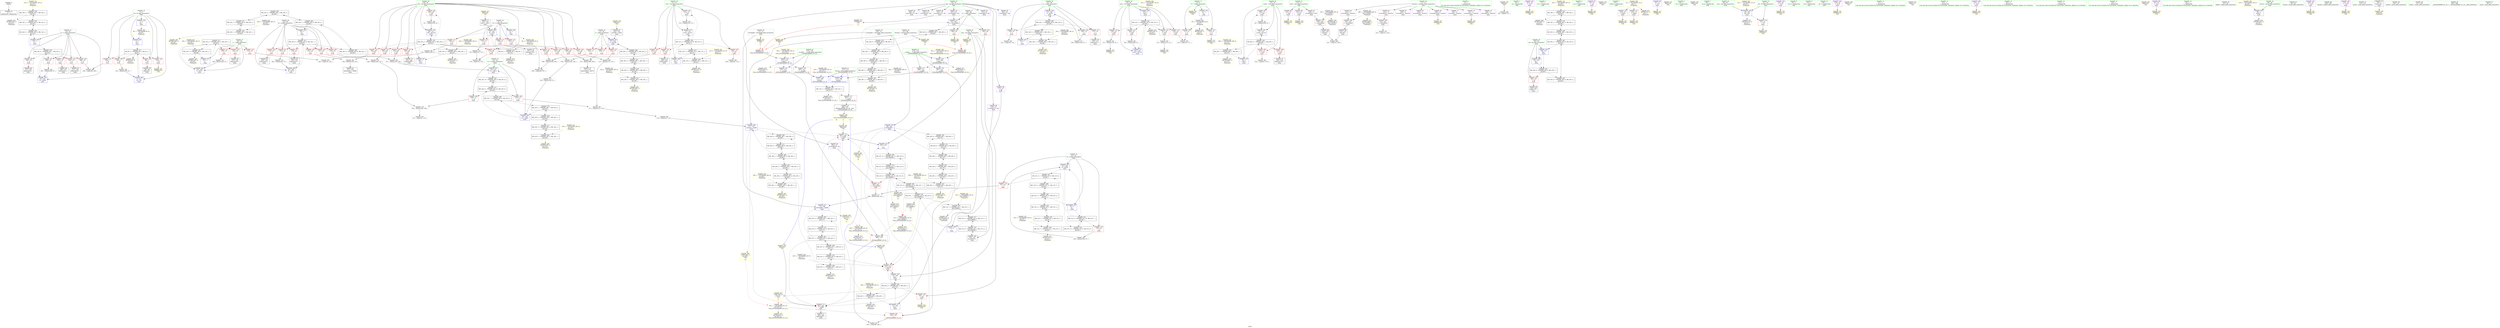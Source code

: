 digraph "SVFG" {
	label="SVFG";

	Node0x5561ecdd0180 [shape=record,color=grey,label="{NodeID: 0\nNullPtr}"];
	Node0x5561ecdd0180 -> Node0x5561ece07400[style=solid];
	Node0x5561ece44a30 [shape=record,color=yellow,style=double,label="{NodeID: 443\nRETMU(24V_2)\npts\{54 \}\nFun[main]}"];
	Node0x5561ece33860 [shape=record,color=black,label="{NodeID: 360\nMR_34V_4 = PHI(MR_34V_5, MR_34V_3, )\npts\{64 \}\n}"];
	Node0x5561ece33860 -> Node0x5561ece27560[style=dashed];
	Node0x5561ece33860 -> Node0x5561ece3b370[style=dashed];
	Node0x5561ece16200 [shape=record,color=grey,label="{NodeID: 277\n298 = Binary(296, 297, )\n}"];
	Node0x5561ece16200 -> Node0x5561ece11530[style=solid];
	Node0x5561ece097f0 [shape=record,color=blue,label="{NodeID: 194\n47\<--164\nv\<--inc24\nmain\n}"];
	Node0x5561ece097f0 -> Node0x5561ece23560[style=dashed];
	Node0x5561ece06290 [shape=record,color=red,label="{NodeID: 111\n189\<--7\n\<--W\nmain\n}"];
	Node0x5561ece06290 -> Node0x5561ece18180[style=solid];
	Node0x5561ece04d70 [shape=record,color=green,label="{NodeID: 28\n47\<--48\nv\<--v_field_insensitive\nmain\n}"];
	Node0x5561ece04d70 -> Node0x5561ece0bee0[style=solid];
	Node0x5561ece04d70 -> Node0x5561ece0bfb0[style=solid];
	Node0x5561ece04d70 -> Node0x5561ece0c080[style=solid];
	Node0x5561ece04d70 -> Node0x5561ece09650[style=solid];
	Node0x5561ece04d70 -> Node0x5561ece097f0[style=solid];
	Node0x5561ece10cf0 [shape=record,color=black,label="{NodeID: 388\nMR_52V_9 = PHI(MR_52V_10, MR_52V_8, )\npts\{180000 \}\n}"];
	Node0x5561ece10cf0 -> Node0x5561ece0e370[style=dashed];
	Node0x5561ece10cf0 -> Node0x5561ece0e440[style=dashed];
	Node0x5561ece10cf0 -> Node0x5561ece0e510[style=dashed];
	Node0x5561ece10cf0 -> Node0x5561ece11600[style=dashed];
	Node0x5561ece10cf0 -> Node0x5561ece25d60[style=dashed];
	Node0x5561ece10cf0 -> Node0x5561ece38670[style=dashed];
	Node0x5561ece10cf0 -> Node0x5561ece40570[style=dashed];
	Node0x5561ece10cf0 -> Node0x5561ece458b0[style=dashed];
	Node0x5561ece10cf0 -> Node0x5561ece45bd0[style=dashed];
	Node0x5561ece18c00 [shape=record,color=grey,label="{NodeID: 305\n118 = cmp(116, 117, )\n}"];
	Node0x5561ece11d50 [shape=record,color=blue,label="{NodeID: 222\n373\<--369\n__a.addr\<--__a\n_ZSt3minIiERKT_S2_S2_\n}"];
	Node0x5561ece11d50 -> Node0x5561ece0e780[style=dashed];
	Node0x5561ece11d50 -> Node0x5561ece0e850[style=dashed];
	Node0x5561ece11d50 -> Node0x5561ece43c00[style=dashed];
	Node0x5561ece0c970 [shape=record,color=red,label="{NodeID: 139\n183\<--51\n\<--v34\nmain\n}"];
	Node0x5561ece0c970 -> Node0x5561ece18300[style=solid];
	Node0x5561ece075d0 [shape=record,color=black,label="{NodeID: 56\n89\<--88\nidxprom\<--\nmain\n}"];
	Node0x5561ece42820 [shape=record,color=yellow,style=double,label="{NodeID: 416\n34V_1 = ENCHI(MR_34V_0)\npts\{64 \}\nFun[main]}"];
	Node0x5561ece42820 -> Node0x5561ece2e860[style=dashed];
	Node0x5561ece2b160 [shape=record,color=black,label="{NodeID: 333\nMR_8V_2 = PHI(MR_8V_3, MR_8V_1, )\npts\{10 \}\n}"];
	Node0x5561ece2b160 -> Node0x5561ece0f340[style=dashed];
	Node0x5561ece2b160 -> Node0x5561ece44330[style=dashed];
	Node0x5561ece13410 [shape=record,color=yellow,style=double,label="{NodeID: 250\nAPARM(73)\nCS[]|{<s0>12}}"];
	Node0x5561ece13410:s0 -> Node0x5561ece0a810[style=solid,color=red];
	Node0x5561ece0e030 [shape=record,color=red,label="{NodeID: 167\n336\<--75\n\<--v106\nmain\n}"];
	Node0x5561ece0e030 -> Node0x5561ece17100[style=solid];
	Node0x5561ece08c90 [shape=record,color=purple,label="{NodeID: 84\n231\<--11\narrayidx58\<--woerter\nmain\n}"];
	Node0x5561ece08c90 -> Node0x5561ece0e1d0[style=solid];
	Node0x5561ecdfb720 [shape=record,color=green,label="{NodeID: 1\n5\<--1\n\<--dummyObj\nCan only get source location for instruction, argument, global var or function.}"];
	Node0x5561ece44b10 [shape=record,color=yellow,style=double,label="{NodeID: 444\nRETMU(26V_2)\npts\{56 \}\nFun[main]}"];
	Node0x5561ece33d60 [shape=record,color=black,label="{NodeID: 361\nMR_36V_4 = PHI(MR_36V_5, MR_36V_3, )\npts\{66 \}\n}"];
	Node0x5561ece33d60 -> Node0x5561ece27a60[style=dashed];
	Node0x5561ece33d60 -> Node0x5561ece0f8f0[style=dashed];
	Node0x5561ece16380 [shape=record,color=grey,label="{NodeID: 278\n250 = Binary(248, 249, )\n}"];
	Node0x5561ece16380 -> Node0x5561ece18600[style=solid];
	Node0x5561ece098c0 [shape=record,color=blue,label="{NodeID: 195\n45\<--169\ni\<--inc27\nmain\n}"];
	Node0x5561ece098c0 -> Node0x5561ece38b70[style=dashed];
	Node0x5561ece06360 [shape=record,color=red,label="{NodeID: 112\n144\<--9\n\<--N\nmain\n}"];
	Node0x5561ece06360 -> Node0x5561ece17400[style=solid];
	Node0x5561ece04e40 [shape=record,color=green,label="{NodeID: 29\n49\<--50\ni29\<--i29_field_insensitive\nmain\n}"];
	Node0x5561ece04e40 -> Node0x5561ece0c150[style=solid];
	Node0x5561ece04e40 -> Node0x5561ece0c220[style=solid];
	Node0x5561ece04e40 -> Node0x5561ece0c2f0[style=solid];
	Node0x5561ece04e40 -> Node0x5561ece0c3c0[style=solid];
	Node0x5561ece04e40 -> Node0x5561ece0c490[style=solid];
	Node0x5561ece04e40 -> Node0x5561ece0c560[style=solid];
	Node0x5561ece04e40 -> Node0x5561ece0c630[style=solid];
	Node0x5561ece04e40 -> Node0x5561ece0c700[style=solid];
	Node0x5561ece04e40 -> Node0x5561ece0c7d0[style=solid];
	Node0x5561ece04e40 -> Node0x5561ece0c8a0[style=solid];
	Node0x5561ece04e40 -> Node0x5561ece09a60[style=solid];
	Node0x5561ece04e40 -> Node0x5561ece11870[style=solid];
	Node0x5561ece111f0 [shape=record,color=black,label="{NodeID: 389\nMR_36V_8 = PHI(MR_36V_7, MR_36V_5, )\npts\{66 \}\n}"];
	Node0x5561ece111f0 -> Node0x5561ece37270[style=dashed];
	Node0x5561ece18d80 [shape=record,color=grey,label="{NodeID: 306\n96 = cmp(93, 97, )\n}"];
	Node0x5561ece11e20 [shape=record,color=blue,label="{NodeID: 223\n375\<--370\n__b.addr\<--__b\n_ZSt3minIiERKT_S2_S2_\n}"];
	Node0x5561ece11e20 -> Node0x5561ece0e920[style=dashed];
	Node0x5561ece11e20 -> Node0x5561ece0e9f0[style=dashed];
	Node0x5561ece11e20 -> Node0x5561ece43ce0[style=dashed];
	Node0x5561ece0ca40 [shape=record,color=red,label="{NodeID: 140\n193\<--51\n\<--v34\nmain\n}"];
	Node0x5561ece0ca40 -> Node0x5561ece0b550[style=solid];
	Node0x5561ece076a0 [shape=record,color=black,label="{NodeID: 57\n139\<--136\nconv\<--call11\nmain\n}"];
	Node0x5561ece076a0 -> Node0x5561ece0f340[style=solid];
	Node0x5561ece42900 [shape=record,color=yellow,style=double,label="{NodeID: 417\n36V_1 = ENCHI(MR_36V_0)\npts\{66 \}\nFun[main]}"];
	Node0x5561ece42900 -> Node0x5561ece2ed60[style=dashed];
	Node0x5561ece2b660 [shape=record,color=black,label="{NodeID: 334\nMR_14V_3 = PHI(MR_14V_4, MR_14V_2, )\npts\{44 \}\n}"];
	Node0x5561ece2b660 -> Node0x5561ece0b930[style=dashed];
	Node0x5561ece2b660 -> Node0x5561ece0ba00[style=dashed];
	Node0x5561ece2b660 -> Node0x5561ece0bad0[style=dashed];
	Node0x5561ece2b660 -> Node0x5561ece0bba0[style=dashed];
	Node0x5561ece2b660 -> Node0x5561ece11c80[style=dashed];
	Node0x5561ece2b660 -> Node0x5561ece445d0[style=dashed];
	Node0x5561ece134e0 [shape=record,color=yellow,style=double,label="{NodeID: 251\nAPARM(331)\nCS[]|{<s0>12}}"];
	Node0x5561ece134e0:s0 -> Node0x5561ece0a960[style=solid,color=red];
	Node0x5561ece0e100 [shape=record,color=red,label="{NodeID: 168\n222\<--221\n\<--arrayidx53\nmain\n}"];
	Node0x5561ece0e100 -> Node0x5561ece18000[style=solid];
	Node0x5561ece08d60 [shape=record,color=purple,label="{NodeID: 85\n133\<--13\n\<--text\nmain\n}"];
	Node0x5561ece08d60 -> Node0x5561ece127e0[style=solid];
	Node0x5561ecdfe500 [shape=record,color=green,label="{NodeID: 2\n19\<--1\n.str\<--dummyObj\nGlob }"];
	Node0x5561ece44bf0 [shape=record,color=yellow,style=double,label="{NodeID: 445\nRETMU(28V_2)\npts\{58 \}\nFun[main]}"];
	Node0x5561ece34260 [shape=record,color=black,label="{NodeID: 362\nMR_38V_4 = PHI(MR_38V_5, MR_38V_3, )\npts\{68 \}\n}"];
	Node0x5561ece34260 -> Node0x5561ece27f60[style=dashed];
	Node0x5561ece34260 -> Node0x5561ece0fdf0[style=dashed];
	Node0x5561ece16500 [shape=record,color=grey,label="{NodeID: 279\n270 = Binary(268, 269, )\n}"];
	Node0x5561ece16500 -> Node0x5561ece08130[style=solid];
	Node0x5561ece09990 [shape=record,color=blue,label="{NodeID: 196\n172\<--5\n\<--\nmain\n}"];
	Node0x5561ece09990 -> Node0x5561ece28e60[style=dashed];
	Node0x5561ece06430 [shape=record,color=red,label="{NodeID: 113\n177\<--9\n\<--N\nmain\n}"];
	Node0x5561ece06430 -> Node0x5561ece0b0d0[style=solid];
	Node0x5561ece04f10 [shape=record,color=green,label="{NodeID: 30\n51\<--52\nv34\<--v34_field_insensitive\nmain\n}"];
	Node0x5561ece04f10 -> Node0x5561ece0c970[style=solid];
	Node0x5561ece04f10 -> Node0x5561ece0ca40[style=solid];
	Node0x5561ece04f10 -> Node0x5561ece0cb10[style=solid];
	Node0x5561ece04f10 -> Node0x5561ece0cbe0[style=solid];
	Node0x5561ece04f10 -> Node0x5561ece09b30[style=solid];
	Node0x5561ece04f10 -> Node0x5561ece117a0[style=solid];
	Node0x5561ece112e0 [shape=record,color=black,label="{NodeID: 390\nMR_38V_8 = PHI(MR_38V_7, MR_38V_5, )\npts\{68 \}\n}"];
	Node0x5561ece112e0 -> Node0x5561ece37770[style=dashed];
	Node0x5561ece18f00 [shape=record,color=grey,label="{NodeID: 307\n383 = cmp(380, 382, )\n}"];
	Node0x5561ece11ef0 [shape=record,color=blue,label="{NodeID: 224\n371\<--385\nretval\<--\n_ZSt3minIiERKT_S2_S2_\n}"];
	Node0x5561ece11ef0 -> Node0x5561ece2a260[style=dashed];
	Node0x5561ece0cb10 [shape=record,color=red,label="{NodeID: 141\n293\<--51\n\<--v34\nmain\n}"];
	Node0x5561ece0cb10 -> Node0x5561ece083a0[style=solid];
	Node0x5561ece07770 [shape=record,color=black,label="{NodeID: 58\n155\<--154\nidxprom19\<--\nmain\n}"];
	Node0x5561ece429e0 [shape=record,color=yellow,style=double,label="{NodeID: 418\n38V_1 = ENCHI(MR_38V_0)\npts\{68 \}\nFun[main]}"];
	Node0x5561ece429e0 -> Node0x5561ece2f260[style=dashed];
	Node0x5561ece2bb60 [shape=record,color=black,label="{NodeID: 335\nMR_16V_2 = PHI(MR_16V_4, MR_16V_1, )\npts\{46 \}\n}"];
	Node0x5561ece2bb60 -> Node0x5561ece0f410[style=dashed];
	Node0x5561ece2bb60 -> Node0x5561ece446b0[style=dashed];
	Node0x5561ece135b0 [shape=record,color=yellow,style=double,label="{NodeID: 252\nAPARM(341)\nCS[]}"];
	Node0x5561ece0e1d0 [shape=record,color=red,label="{NodeID: 169\n232\<--231\n\<--arrayidx58\nmain\n}"];
	Node0x5561ece0e1d0 -> Node0x5561ece07df0[style=solid];
	Node0x5561ece08e30 [shape=record,color=purple,label="{NodeID: 86\n135\<--13\n\<--text\nmain\n}"];
	Node0x5561ece08e30 -> Node0x5561ece128b0[style=solid];
	Node0x5561ecdd5820 [shape=record,color=green,label="{NodeID: 3\n21\<--1\n.str.1\<--dummyObj\nGlob }"];
	Node0x5561ece44cd0 [shape=record,color=yellow,style=double,label="{NodeID: 446\nRETMU(30V_2)\npts\{60 \}\nFun[main]}"];
	Node0x5561ece34760 [shape=record,color=black,label="{NodeID: 363\nMR_40V_4 = PHI(MR_40V_5, MR_40V_3, )\npts\{70 \}\n}"];
	Node0x5561ece34760 -> Node0x5561ece28460[style=dashed];
	Node0x5561ece34760 -> Node0x5561ece102f0[style=dashed];
	Node0x5561ece16680 [shape=record,color=grey,label="{NodeID: 280\n275 = Binary(273, 274, )\n}"];
	Node0x5561ece16680 -> Node0x5561ece16800[style=solid];
	Node0x5561ece09a60 [shape=record,color=blue,label="{NodeID: 197\n49\<--5\ni29\<--\nmain\n}"];
	Node0x5561ece09a60 -> Node0x5561ece24e60[style=dashed];
	Node0x5561ece06500 [shape=record,color=red,label="{NodeID: 114\n207\<--9\n\<--N\nmain\n}"];
	Node0x5561ece06500 -> Node0x5561ece18a80[style=solid];
	Node0x5561ece04fe0 [shape=record,color=green,label="{NodeID: 31\n53\<--54\nw\<--w_field_insensitive\nmain\n}"];
	Node0x5561ece04fe0 -> Node0x5561ece0ccb0[style=solid];
	Node0x5561ece04fe0 -> Node0x5561ece0cd80[style=solid];
	Node0x5561ece04fe0 -> Node0x5561ece0ce50[style=solid];
	Node0x5561ece04fe0 -> Node0x5561ece0cf20[style=solid];
	Node0x5561ece04fe0 -> Node0x5561ece0cff0[style=solid];
	Node0x5561ece04fe0 -> Node0x5561ece09c00[style=solid];
	Node0x5561ece04fe0 -> Node0x5561ece116d0[style=solid];
	Node0x5561ece113d0 [shape=record,color=black,label="{NodeID: 391\nMR_40V_8 = PHI(MR_40V_7, MR_40V_5, )\npts\{70 \}\n}"];
	Node0x5561ece113d0 -> Node0x5561ece37c70[style=dashed];
	Node0x5561ece19080 [shape=record,color=grey,label="{NodeID: 308\n241 = cmp(233, 240, )\n}"];
	Node0x5561ece11fc0 [shape=record,color=blue,label="{NodeID: 225\n371\<--388\nretval\<--\n_ZSt3minIiERKT_S2_S2_\n}"];
	Node0x5561ece11fc0 -> Node0x5561ece2a260[style=dashed];
	Node0x5561ece0cbe0 [shape=record,color=red,label="{NodeID: 142\n311\<--51\n\<--v34\nmain\n}"];
	Node0x5561ece0cbe0 -> Node0x5561ece17580[style=solid];
	Node0x5561ece07840 [shape=record,color=black,label="{NodeID: 59\n158\<--157\nidxprom21\<--\nmain\n}"];
	Node0x5561ece42ac0 [shape=record,color=yellow,style=double,label="{NodeID: 419\n40V_1 = ENCHI(MR_40V_0)\npts\{70 \}\nFun[main]}"];
	Node0x5561ece42ac0 -> Node0x5561ece2f760[style=dashed];
	Node0x5561ece2c060 [shape=record,color=black,label="{NodeID: 336\nMR_18V_2 = PHI(MR_18V_3, MR_18V_1, )\npts\{48 \}\n}"];
	Node0x5561ece2c060 -> Node0x5561ece39070[style=dashed];
	Node0x5561ece2c060 -> Node0x5561ece44790[style=dashed];
	Node0x5561ece13680 [shape=record,color=yellow,style=double,label="{NodeID: 253\nAPARM(340)\nCS[]}"];
	Node0x5561ece0e2a0 [shape=record,color=red,label="{NodeID: 170\n239\<--238\n\<--arrayidx62\nmain\n}"];
	Node0x5561ece0e2a0 -> Node0x5561ece07f90[style=solid];
	Node0x5561ece08f00 [shape=record,color=purple,label="{NodeID: 87\n238\<--13\narrayidx62\<--text\nmain\n}"];
	Node0x5561ece08f00 -> Node0x5561ece0e2a0[style=solid];
	Node0x5561ecdd4a50 [shape=record,color=green,label="{NodeID: 4\n23\<--1\n.str.2\<--dummyObj\nGlob }"];
	Node0x5561ece44db0 [shape=record,color=yellow,style=double,label="{NodeID: 447\nRETMU(32V_2)\npts\{62 \}\nFun[main]}"];
	Node0x5561ece25860 [shape=record,color=black,label="{NodeID: 364\nMR_42V_4 = PHI(MR_42V_5, MR_42V_3, )\npts\{72 \}\n}"];
	Node0x5561ece25860 -> Node0x5561ece28960[style=dashed];
	Node0x5561ece25860 -> Node0x5561ece107f0[style=dashed];
	Node0x5561ece16800 [shape=record,color=grey,label="{NodeID: 281\n277 = Binary(275, 276, )\n}"];
	Node0x5561ece16800 -> Node0x5561ece16980[style=solid];
	Node0x5561ece09b30 [shape=record,color=blue,label="{NodeID: 198\n51\<--5\nv34\<--\nmain\n}"];
	Node0x5561ece09b30 -> Node0x5561ece31a60[style=dashed];
	Node0x5561ece0b670 [shape=record,color=red,label="{NodeID: 115\n326\<--9\n\<--N\nmain\n}"];
	Node0x5561ece0b670 -> Node0x5561ece08470[style=solid];
	Node0x5561ece050b0 [shape=record,color=green,label="{NodeID: 32\n55\<--56\nvs\<--vs_field_insensitive\nmain\n}"];
	Node0x5561ece050b0 -> Node0x5561ece0d0c0[style=solid];
	Node0x5561ece050b0 -> Node0x5561ece0d190[style=solid];
	Node0x5561ece050b0 -> Node0x5561ece09cd0[style=solid];
	Node0x5561ece050b0 -> Node0x5561ece0a280[style=solid];
	Node0x5561ece400a0 [shape=record,color=black,label="{NodeID: 392\nMR_42V_8 = PHI(MR_42V_7, MR_42V_5, )\npts\{72 \}\n}"];
	Node0x5561ece400a0 -> Node0x5561ece38170[style=dashed];
	Node0x5561ece23560 [shape=record,color=black,label="{NodeID: 309\nMR_18V_5 = PHI(MR_18V_6, MR_18V_4, )\npts\{48 \}\n}"];
	Node0x5561ece23560 -> Node0x5561ece0bee0[style=dashed];
	Node0x5561ece23560 -> Node0x5561ece0bfb0[style=dashed];
	Node0x5561ece23560 -> Node0x5561ece0c080[style=dashed];
	Node0x5561ece23560 -> Node0x5561ece097f0[style=dashed];
	Node0x5561ece23560 -> Node0x5561ece39070[style=dashed];
	Node0x5561ece12090 [shape=record,color=yellow,style=double,label="{NodeID: 226\nAPARM(78)\nCS[]}"];
	Node0x5561ece0ccb0 [shape=record,color=red,label="{NodeID: 143\n188\<--53\n\<--w\nmain\n}"];
	Node0x5561ece0ccb0 -> Node0x5561ece18180[style=solid];
	Node0x5561ece07910 [shape=record,color=black,label="{NodeID: 60\n198\<--197\nidxprom42\<--\nmain\n}"];
	Node0x5561ece42ba0 [shape=record,color=yellow,style=double,label="{NodeID: 420\n42V_1 = ENCHI(MR_42V_0)\npts\{72 \}\nFun[main]}"];
	Node0x5561ece42ba0 -> Node0x5561ece2fc60[style=dashed];
	Node0x5561ece2c560 [shape=record,color=black,label="{NodeID: 337\nMR_20V_2 = PHI(MR_20V_4, MR_20V_1, )\npts\{50 \}\n}"];
	Node0x5561ece2c560 -> Node0x5561ece09a60[style=dashed];
	Node0x5561ece2c560 -> Node0x5561ece44870[style=dashed];
	Node0x5561ece13750 [shape=record,color=yellow,style=double,label="{NodeID: 254\nARet(125)\nCS[]}"];
	Node0x5561ece0e370 [shape=record,color=red,label="{NodeID: 171\n285\<--282\n\<--call86\nmain\n}"];
	Node0x5561ece0e370 -> Node0x5561ece08200[style=solid];
	Node0x5561ece08fd0 [shape=record,color=purple,label="{NodeID: 88\n156\<--16\narrayidx20\<--dp\nmain\n}"];
	Node0x5561ecdd2db0 [shape=record,color=green,label="{NodeID: 5\n25\<--1\nstderr\<--dummyObj\nGlob }"];
	Node0x5561ece44e90 [shape=record,color=yellow,style=double,label="{NodeID: 448\nRETMU(34V_2)\npts\{64 \}\nFun[main]}"];
	Node0x5561ece25d60 [shape=record,color=black,label="{NodeID: 365\nMR_52V_8 = PHI(MR_52V_9, MR_52V_7, )\npts\{180000 \}\n}"];
	Node0x5561ece25d60 -> Node0x5561ece28e60[style=dashed];
	Node0x5561ece25d60 -> Node0x5561ece10cf0[style=dashed];
	Node0x5561ece16980 [shape=record,color=grey,label="{NodeID: 282\n278 = Binary(277, 97, )\n}"];
	Node0x5561ece16980 -> Node0x5561ece0a420[style=solid];
	Node0x5561ece09c00 [shape=record,color=blue,label="{NodeID: 199\n53\<--5\nw\<--\nmain\n}"];
	Node0x5561ece09c00 -> Node0x5561ece39a70[style=dashed];
	Node0x5561ece0b700 [shape=record,color=red,label="{NodeID: 116\n104\<--25\n\<--stderr\nmain\n}"];
	Node0x5561ece0b700 -> Node0x5561ece12cc0[style=solid];
	Node0x5561ece05180 [shape=record,color=green,label="{NodeID: 33\n57\<--58\nl\<--l_field_insensitive\nmain\n}"];
	Node0x5561ece05180 -> Node0x5561ece0d260[style=solid];
	Node0x5561ece05180 -> Node0x5561ece0d330[style=solid];
	Node0x5561ece05180 -> Node0x5561ece0d400[style=solid];
	Node0x5561ece05180 -> Node0x5561ece09da0[style=solid];
	Node0x5561ece40570 [shape=record,color=black,label="{NodeID: 393\nMR_52V_12 = PHI(MR_52V_11, MR_52V_9, )\npts\{180000 \}\n}"];
	Node0x5561ece40570 -> Node0x5561ece38670[style=dashed];
	Node0x5561ece23a60 [shape=record,color=black,label="{NodeID: 310\nMR_52V_4 = PHI(MR_52V_5, MR_52V_3, )\npts\{180000 \}\n}"];
	Node0x5561ece23a60 -> Node0x5561ece09720[style=dashed];
	Node0x5561ece23a60 -> Node0x5561ece39570[style=dashed];
	Node0x5561ece12160 [shape=record,color=yellow,style=double,label="{NodeID: 227\nAPARM(79)\nCS[]}"];
	Node0x5561ece0cd80 [shape=record,color=red,label="{NodeID: 144\n197\<--53\n\<--w\nmain\n}"];
	Node0x5561ece0cd80 -> Node0x5561ece07910[style=solid];
	Node0x5561ece079e0 [shape=record,color=black,label="{NodeID: 61\n202\<--201\nconv46\<--call45\nmain\n}"];
	Node0x5561ece079e0 -> Node0x5561ece09da0[style=solid];
	Node0x5561ece42c80 [shape=record,color=yellow,style=double,label="{NodeID: 421\n44V_1 = ENCHI(MR_44V_0)\npts\{74 \}\nFun[main]}"];
	Node0x5561ece42c80 -> Node0x5561ece30160[style=dashed];
	Node0x5561ece2ca60 [shape=record,color=black,label="{NodeID: 338\nMR_22V_2 = PHI(MR_22V_3, MR_22V_1, )\npts\{52 \}\n}"];
	Node0x5561ece2ca60 -> Node0x5561ece25360[style=dashed];
	Node0x5561ece2ca60 -> Node0x5561ece44950[style=dashed];
	Node0x5561ece137e0 [shape=record,color=yellow,style=double,label="{NodeID: 255\nARet(129)\nCS[]}"];
	Node0x5561ece0e440 [shape=record,color=red,label="{NodeID: 172\n296\<--295\n\<--arrayidx93\nmain\n}"];
	Node0x5561ece0e440 -> Node0x5561ece16200[style=solid];
	Node0x5561ece090a0 [shape=record,color=purple,label="{NodeID: 89\n159\<--16\narrayidx22\<--dp\nmain\n}"];
	Node0x5561ece090a0 -> Node0x5561ece09720[style=solid];
	Node0x5561ecdd2e40 [shape=record,color=green,label="{NodeID: 6\n26\<--1\n.str.3\<--dummyObj\nGlob }"];
	Node0x5561ece44f70 [shape=record,color=yellow,style=double,label="{NodeID: 449\nRETMU(36V_2)\npts\{66 \}\nFun[main]}"];
	Node0x5561ece25e50 [shape=record,color=black,label="{NodeID: 366\nMR_26V_7 = PHI(MR_26V_8, MR_26V_6, )\npts\{56 \}\n}"];
	Node0x5561ece25e50 -> Node0x5561ece39f70[style=dashed];
	Node0x5561ece16b00 [shape=record,color=grey,label="{NodeID: 283\n244 = Binary(243, 97, )\n}"];
	Node0x5561ece16b00 -> Node0x5561ece0a0e0[style=solid];
	Node0x5561ece09cd0 [shape=record,color=blue,label="{NodeID: 200\n55\<--195\nvs\<--sub41\nmain\n}"];
	Node0x5561ece09cd0 -> Node0x5561ece23f60[style=dashed];
	Node0x5561ece09cd0 -> Node0x5561ece25e50[style=dashed];
	Node0x5561ece0b790 [shape=record,color=red,label="{NodeID: 117\n120\<--25\n\<--stderr\nmain\n}"];
	Node0x5561ece0b790 -> Node0x5561ece12230[style=solid];
	Node0x5561ece05250 [shape=record,color=green,label="{NodeID: 34\n59\<--60\nok\<--ok_field_insensitive\nmain\n}"];
	Node0x5561ece05250 -> Node0x5561ece0d4d0[style=solid];
	Node0x5561ece05250 -> Node0x5561ece09e70[style=solid];
	Node0x5561ece05250 -> Node0x5561ece0a1b0[style=solid];
	Node0x5561ece40a70 [shape=record,color=yellow,style=double,label="{NodeID: 394\n54V_1 = ENCHI(MR_54V_0)\npts\{372 \}\nFun[_ZSt3minIiERKT_S2_S2_]}"];
	Node0x5561ece40a70 -> Node0x5561ece11ef0[style=dashed];
	Node0x5561ece40a70 -> Node0x5561ece11fc0[style=dashed];
	Node0x5561ece23f60 [shape=record,color=black,label="{NodeID: 311\nMR_26V_8 = PHI(MR_26V_10, MR_26V_6, )\npts\{56 \}\n}"];
	Node0x5561ece23f60 -> Node0x5561ece0d0c0[style=dashed];
	Node0x5561ece23f60 -> Node0x5561ece0d190[style=dashed];
	Node0x5561ece23f60 -> Node0x5561ece0a280[style=dashed];
	Node0x5561ece23f60 -> Node0x5561ece31060[style=dashed];
	Node0x5561ece23f60 -> Node0x5561ece25e50[style=dashed];
	Node0x5561ece12230 [shape=record,color=yellow,style=double,label="{NodeID: 228\nAPARM(120)\nCS[]}"];
	Node0x5561ece0ce50 [shape=record,color=red,label="{NodeID: 145\n216\<--53\n\<--w\nmain\n}"];
	Node0x5561ece0ce50 -> Node0x5561ece07ab0[style=solid];
	Node0x5561ece07ab0 [shape=record,color=black,label="{NodeID: 62\n217\<--216\nidxprom50\<--\nmain\n}"];
	Node0x5561ece42d60 [shape=record,color=yellow,style=double,label="{NodeID: 422\n46V_1 = ENCHI(MR_46V_0)\npts\{76 \}\nFun[main]}"];
	Node0x5561ece42d60 -> Node0x5561ece30660[style=dashed];
	Node0x5561ece2cf60 [shape=record,color=black,label="{NodeID: 339\nMR_24V_2 = PHI(MR_24V_3, MR_24V_1, )\npts\{54 \}\n}"];
	Node0x5561ece2cf60 -> Node0x5561ece26070[style=dashed];
	Node0x5561ece2cf60 -> Node0x5561ece44a30[style=dashed];
	Node0x5561ece13870 [shape=record,color=yellow,style=double,label="{NodeID: 256\nARet(134)\nCS[]}"];
	Node0x5561ece0e510 [shape=record,color=red,label="{NodeID: 173\n301\<--300\n\<--call95\nmain\n}"];
	Node0x5561ece0e510 -> Node0x5561ece11600[style=solid];
	Node0x5561ece09170 [shape=record,color=purple,label="{NodeID: 90\n172\<--16\n\<--dp\nmain\n}"];
	Node0x5561ece09170 -> Node0x5561ece09990[style=solid];
	Node0x5561ecdd42e0 [shape=record,color=green,label="{NodeID: 7\n28\<--1\n.str.4\<--dummyObj\nGlob }"];
	Node0x5561ece45050 [shape=record,color=yellow,style=double,label="{NodeID: 450\nRETMU(38V_2)\npts\{68 \}\nFun[main]}"];
	Node0x5561ece25f40 [shape=record,color=black,label="{NodeID: 367\nMR_30V_6 = PHI(MR_30V_9, MR_30V_5, )\npts\{60 \}\n}"];
	Node0x5561ece25f40 -> Node0x5561ece3a970[style=dashed];
	Node0x5561ece16c80 [shape=record,color=grey,label="{NodeID: 284\n257 = Binary(255, 256, )\n}"];
	Node0x5561ece16c80 -> Node0x5561ece0a280[style=solid];
	Node0x5561ece09da0 [shape=record,color=blue,label="{NodeID: 201\n57\<--202\nl\<--conv46\nmain\n}"];
	Node0x5561ece09da0 -> Node0x5561ece0d260[style=dashed];
	Node0x5561ece09da0 -> Node0x5561ece0d330[style=dashed];
	Node0x5561ece09da0 -> Node0x5561ece0d400[style=dashed];
	Node0x5561ece09da0 -> Node0x5561ece3a470[style=dashed];
	Node0x5561ece0b860 [shape=record,color=red,label="{NodeID: 118\n87\<--41\n\<--fd\nmain\n}"];
	Node0x5561ece0b860 -> Node0x5561ece12a50[style=solid];
	Node0x5561ece05320 [shape=record,color=green,label="{NodeID: 35\n61\<--62\nd\<--d_field_insensitive\nmain\n}"];
	Node0x5561ece05320 -> Node0x5561ece0d5a0[style=solid];
	Node0x5561ece05320 -> Node0x5561ece0d670[style=solid];
	Node0x5561ece05320 -> Node0x5561ece09f40[style=solid];
	Node0x5561ece05320 -> Node0x5561ece0a0e0[style=solid];
	Node0x5561ece41590 [shape=record,color=yellow,style=double,label="{NodeID: 395\n56V_1 = ENCHI(MR_56V_0)\npts\{374 \}\nFun[_ZSt3minIiERKT_S2_S2_]}"];
	Node0x5561ece41590 -> Node0x5561ece11d50[style=dashed];
	Node0x5561ece24460 [shape=record,color=black,label="{NodeID: 312\nMR_32V_8 = PHI(MR_32V_10, MR_32V_7, )\npts\{62 \}\n}"];
	Node0x5561ece24460 -> Node0x5561ece0d5a0[style=dashed];
	Node0x5561ece24460 -> Node0x5561ece0a0e0[style=dashed];
	Node0x5561ece24460 -> Node0x5561ece2ac60[style=dashed];
	Node0x5561ece24460 -> Node0x5561ece31560[style=dashed];
	Node0x5561ece12300 [shape=record,color=yellow,style=double,label="{NodeID: 229\nAPARM(124)\nCS[]}"];
	Node0x5561ece0cf20 [shape=record,color=red,label="{NodeID: 146\n226\<--53\n\<--w\nmain\n}"];
	Node0x5561ece0cf20 -> Node0x5561ece07c50[style=solid];
	Node0x5561ece07b80 [shape=record,color=black,label="{NodeID: 63\n220\<--219\nidxprom52\<--\nmain\n}"];
	Node0x5561ece42e40 [shape=record,color=yellow,style=double,label="{NodeID: 423\n48V_1 = ENCHI(MR_48V_0)\npts\{120000 \}\nFun[main]}"];
	Node0x5561ece42e40 -> Node0x5561ece0e100[style=dashed];
	Node0x5561ece42e40 -> Node0x5561ece0e1d0[style=dashed];
	Node0x5561ece42e40 -> Node0x5561ece454b0[style=dashed];
	Node0x5561ece2d460 [shape=record,color=black,label="{NodeID: 340\nMR_26V_2 = PHI(MR_26V_3, MR_26V_1, )\npts\{56 \}\n}"];
	Node0x5561ece2d460 -> Node0x5561ece26160[style=dashed];
	Node0x5561ece2d460 -> Node0x5561ece44b10[style=dashed];
	Node0x5561ece13900 [shape=record,color=yellow,style=double,label="{NodeID: 257\nARet(136)\nCS[]}"];
	Node0x5561ece13900 -> Node0x5561ece076a0[style=solid];
	Node0x5561ece0e5e0 [shape=record,color=red,label="{NodeID: 174\n333\<--332\n\<--call114\nmain\n}"];
	Node0x5561ece0e5e0 -> Node0x5561ece11ae0[style=solid];
	Node0x5561ece09240 [shape=record,color=purple,label="{NodeID: 91\n272\<--16\narrayidx81\<--dp\nmain\n}"];
	Node0x5561ecdd4370 [shape=record,color=green,label="{NodeID: 8\n30\<--1\n.str.5\<--dummyObj\nGlob }"];
	Node0x5561ece45130 [shape=record,color=yellow,style=double,label="{NodeID: 451\nRETMU(40V_2)\npts\{70 \}\nFun[main]}"];
	Node0x5561ece368a0 [shape=record,color=black,label="{NodeID: 368\nMR_32V_6 = PHI(MR_32V_11, MR_32V_5, )\npts\{62 \}\n}"];
	Node0x5561ece368a0 -> Node0x5561ece3ae70[style=dashed];
	Node0x5561ece16e00 [shape=record,color=grey,label="{NodeID: 285\n345 = Binary(344, 97, )\n}"];
	Node0x5561ece16e00 -> Node0x5561ece11c80[style=solid];
	Node0x5561ece09e70 [shape=record,color=blue,label="{NodeID: 202\n59\<--212\nok\<--\nmain\n}"];
	Node0x5561ece09e70 -> Node0x5561ece0a1b0[style=dashed];
	Node0x5561ece09e70 -> Node0x5561ece2a760[style=dashed];
	Node0x5561ece0b930 [shape=record,color=red,label="{NodeID: 119\n116\<--43\n\<--test\nmain\n}"];
	Node0x5561ece0b930 -> Node0x5561ece18c00[style=solid];
	Node0x5561ece053f0 [shape=record,color=green,label="{NodeID: 36\n63\<--64\nk\<--k_field_insensitive\nmain\n}"];
	Node0x5561ece053f0 -> Node0x5561ece0d740[style=solid];
	Node0x5561ece053f0 -> Node0x5561ece0d810[style=solid];
	Node0x5561ece053f0 -> Node0x5561ece0d8e0[style=solid];
	Node0x5561ece053f0 -> Node0x5561ece0d9b0[style=solid];
	Node0x5561ece053f0 -> Node0x5561ece0da80[style=solid];
	Node0x5561ece053f0 -> Node0x5561ece0db50[style=solid];
	Node0x5561ece053f0 -> Node0x5561ece0a010[style=solid];
	Node0x5561ece053f0 -> Node0x5561ece0a350[style=solid];
	Node0x5561ece41670 [shape=record,color=yellow,style=double,label="{NodeID: 396\n58V_1 = ENCHI(MR_58V_0)\npts\{376 \}\nFun[_ZSt3minIiERKT_S2_S2_]}"];
	Node0x5561ece41670 -> Node0x5561ece11e20[style=dashed];
	Node0x5561ece24960 [shape=record,color=black,label="{NodeID: 313\nMR_34V_8 = PHI(MR_34V_9, MR_34V_7, )\npts\{64 \}\n}"];
	Node0x5561ece24960 -> Node0x5561ece0d740[style=dashed];
	Node0x5561ece24960 -> Node0x5561ece0d810[style=dashed];
	Node0x5561ece24960 -> Node0x5561ece0d8e0[style=dashed];
	Node0x5561ece24960 -> Node0x5561ece0d9b0[style=dashed];
	Node0x5561ece24960 -> Node0x5561ece0da80[style=dashed];
	Node0x5561ece24960 -> Node0x5561ece0db50[style=dashed];
	Node0x5561ece24960 -> Node0x5561ece0a350[style=dashed];
	Node0x5561ece24960 -> Node0x5561ece36d70[style=dashed];
	Node0x5561ece123d0 [shape=record,color=yellow,style=double,label="{NodeID: 230\nAPARM(122)\nCS[]}"];
	Node0x5561ece0cff0 [shape=record,color=red,label="{NodeID: 147\n306\<--53\n\<--w\nmain\n}"];
	Node0x5561ece0cff0 -> Node0x5561ece17d00[style=solid];
	Node0x5561ece07c50 [shape=record,color=black,label="{NodeID: 64\n227\<--226\nidxprom55\<--\nmain\n}"];
	Node0x5561ece42f20 [shape=record,color=yellow,style=double,label="{NodeID: 424\n50V_1 = ENCHI(MR_50V_0)\npts\{150000 \}\nFun[main]}"];
	Node0x5561ece42f20 -> Node0x5561ece0e2a0[style=dashed];
	Node0x5561ece42f20 -> Node0x5561ece45590[style=dashed];
	Node0x5561ece2d960 [shape=record,color=black,label="{NodeID: 341\nMR_28V_2 = PHI(MR_28V_3, MR_28V_1, )\npts\{58 \}\n}"];
	Node0x5561ece2d960 -> Node0x5561ece26660[style=dashed];
	Node0x5561ece2d960 -> Node0x5561ece44bf0[style=dashed];
	Node0x5561ece13990 [shape=record,color=yellow,style=double,label="{NodeID: 258\nARet(201)\nCS[]}"];
	Node0x5561ece13990 -> Node0x5561ece079e0[style=solid];
	Node0x5561ece0e6b0 [shape=record,color=red,label="{NodeID: 175\n391\<--371\n\<--retval\n_ZSt3minIiERKT_S2_S2_\n}"];
	Node0x5561ece0e6b0 -> Node0x5561ece08610[style=solid];
	Node0x5561ece09310 [shape=record,color=purple,label="{NodeID: 92\n287\<--16\narrayidx88\<--dp\nmain\n}"];
	Node0x5561ece09310 -> Node0x5561ece0a5c0[style=solid];
	Node0x5561ecdd4400 [shape=record,color=green,label="{NodeID: 9\n32\<--1\n.str.6\<--dummyObj\nGlob }"];
	Node0x5561ece45210 [shape=record,color=yellow,style=double,label="{NodeID: 452\nRETMU(42V_2)\npts\{72 \}\nFun[main]}"];
	Node0x5561ece36d70 [shape=record,color=black,label="{NodeID: 369\nMR_34V_6 = PHI(MR_34V_8, MR_34V_5, )\npts\{64 \}\n}"];
	Node0x5561ece36d70 -> Node0x5561ece3b370[style=dashed];
	Node0x5561ece16f80 [shape=record,color=grey,label="{NodeID: 286\n317 = Binary(316, 97, )\n}"];
	Node0x5561ece16f80 -> Node0x5561ece11870[style=solid];
	Node0x5561ece09f40 [shape=record,color=blue,label="{NodeID: 203\n61\<--5\nd\<--\nmain\n}"];
	Node0x5561ece09f40 -> Node0x5561ece24460[style=dashed];
	Node0x5561ece0ba00 [shape=record,color=red,label="{NodeID: 120\n121\<--43\n\<--test\nmain\n}"];
	Node0x5561ece0ba00 -> Node0x5561ece17880[style=solid];
	Node0x5561ece054c0 [shape=record,color=green,label="{NodeID: 37\n65\<--66\nt\<--t_field_insensitive\nmain\n}"];
	Node0x5561ece054c0 -> Node0x5561ece0dc20[style=solid];
	Node0x5561ece054c0 -> Node0x5561ece0dcf0[style=solid];
	Node0x5561ece054c0 -> Node0x5561ece0a5c0[style=solid];
	Node0x5561ece41750 [shape=record,color=yellow,style=double,label="{NodeID: 397\n52V_1 = ENCHI(MR_52V_0)\npts\{180000 \}\nFun[_ZSt3minIiERKT_S2_S2_]}"];
	Node0x5561ece41750 -> Node0x5561ece0eac0[style=dashed];
	Node0x5561ece41750 -> Node0x5561ece0eb90[style=dashed];
	Node0x5561ece41750 -> Node0x5561ece43dc0[style=dashed];
	Node0x5561ece24e60 [shape=record,color=black,label="{NodeID: 314\nMR_20V_4 = PHI(MR_20V_5, MR_20V_3, )\npts\{50 \}\n}"];
	Node0x5561ece24e60 -> Node0x5561ece0c150[style=dashed];
	Node0x5561ece24e60 -> Node0x5561ece0c220[style=dashed];
	Node0x5561ece24e60 -> Node0x5561ece0c2f0[style=dashed];
	Node0x5561ece24e60 -> Node0x5561ece0c3c0[style=dashed];
	Node0x5561ece24e60 -> Node0x5561ece0c490[style=dashed];
	Node0x5561ece24e60 -> Node0x5561ece0c560[style=dashed];
	Node0x5561ece24e60 -> Node0x5561ece0c630[style=dashed];
	Node0x5561ece24e60 -> Node0x5561ece0c700[style=dashed];
	Node0x5561ece24e60 -> Node0x5561ece0c7d0[style=dashed];
	Node0x5561ece24e60 -> Node0x5561ece0c8a0[style=dashed];
	Node0x5561ece24e60 -> Node0x5561ece11870[style=dashed];
	Node0x5561ece24e60 -> Node0x5561ece2c560[style=dashed];
	Node0x5561ece124a0 [shape=record,color=yellow,style=double,label="{NodeID: 231\nAPARM(123)\nCS[]}"];
	Node0x5561ece0d0c0 [shape=record,color=red,label="{NodeID: 148\n249\<--55\n\<--vs\nmain\n}"];
	Node0x5561ece0d0c0 -> Node0x5561ece16380[style=solid];
	Node0x5561ece07d20 [shape=record,color=black,label="{NodeID: 65\n230\<--229\nidxprom57\<--\nmain\n}"];
	Node0x5561ece43000 [shape=record,color=yellow,style=double,label="{NodeID: 425\n52V_1 = ENCHI(MR_52V_0)\npts\{180000 \}\nFun[main]}"];
	Node0x5561ece43000 -> Node0x5561ece30b60[style=dashed];
	Node0x5561ece2de60 [shape=record,color=black,label="{NodeID: 342\nMR_30V_2 = PHI(MR_30V_3, MR_30V_1, )\npts\{60 \}\n}"];
	Node0x5561ece2de60 -> Node0x5561ece26b60[style=dashed];
	Node0x5561ece2de60 -> Node0x5561ece44cd0[style=dashed];
	Node0x5561ece13a20 [shape=record,color=yellow,style=double,label="{NodeID: 259\nARet(93)\nCS[]}"];
	Node0x5561ece13a20 -> Node0x5561ece18d80[style=solid];
	Node0x5561ece0e780 [shape=record,color=red,label="{NodeID: 176\n381\<--373\n\<--__a.addr\n_ZSt3minIiERKT_S2_S2_\n}"];
	Node0x5561ece0e780 -> Node0x5561ece0eb90[style=solid];
	Node0x5561ece093e0 [shape=record,color=purple,label="{NodeID: 93\n292\<--16\narrayidx91\<--dp\nmain\n}"];
	Node0x5561ecdd4490 [shape=record,color=green,label="{NodeID: 10\n34\<--1\n.str.7\<--dummyObj\nGlob }"];
	Node0x5561ece452f0 [shape=record,color=yellow,style=double,label="{NodeID: 453\nRETMU(44V_2)\npts\{74 \}\nFun[main]}"];
	Node0x5561ece37270 [shape=record,color=black,label="{NodeID: 370\nMR_36V_6 = PHI(MR_36V_8, MR_36V_5, )\npts\{66 \}\n}"];
	Node0x5561ece37270 -> Node0x5561ece0f8f0[style=dashed];
	Node0x5561ece17100 [shape=record,color=grey,label="{NodeID: 287\n337 = Binary(336, 97, )\n}"];
	Node0x5561ece17100 -> Node0x5561ece11bb0[style=solid];
	Node0x5561ece0a010 [shape=record,color=blue,label="{NodeID: 204\n63\<--5\nk\<--\nmain\n}"];
	Node0x5561ece0a010 -> Node0x5561ece24960[style=dashed];
	Node0x5561ece0bad0 [shape=record,color=red,label="{NodeID: 121\n126\<--43\n\<--test\nmain\n}"];
	Node0x5561ece0bad0 -> Node0x5561ece17700[style=solid];
	Node0x5561ece05590 [shape=record,color=green,label="{NodeID: 38\n67\<--68\nref.tmp\<--ref.tmp_field_insensitive\nmain\n}"];
	Node0x5561ece05590 -> Node0x5561ece0a420[style=solid];
	Node0x5561ece05590 -> Node0x5561ece13270[style=solid];
	Node0x5561ece41830 [shape=record,color=yellow,style=double,label="{NodeID: 398\n61V_1 = ENCHI(MR_61V_0)\npts\{68 74 \}\nFun[_ZSt3minIiERKT_S2_S2_]}"];
	Node0x5561ece41830 -> Node0x5561ece0eb90[style=dashed];
	Node0x5561ece41830 -> Node0x5561ece43ea0[style=dashed];
	Node0x5561ece25360 [shape=record,color=black,label="{NodeID: 315\nMR_22V_3 = PHI(MR_22V_5, MR_22V_2, )\npts\{52 \}\n}"];
	Node0x5561ece25360 -> Node0x5561ece09b30[style=dashed];
	Node0x5561ece25360 -> Node0x5561ece2ca60[style=dashed];
	Node0x5561ece12570 [shape=record,color=yellow,style=double,label="{NodeID: 232\nAPARM(128)\nCS[]}"];
	Node0x5561ece0d190 [shape=record,color=red,label="{NodeID: 149\n276\<--55\n\<--vs\nmain\n}"];
	Node0x5561ece0d190 -> Node0x5561ece16800[style=solid];
	Node0x5561ece07df0 [shape=record,color=black,label="{NodeID: 66\n233\<--232\nconv59\<--\nmain\n}"];
	Node0x5561ece07df0 -> Node0x5561ece19080[style=solid];
	Node0x5561ece430e0 [shape=record,color=yellow,style=double,label="{NodeID: 426\nRETMU(54V_3)\npts\{372 \}\nFun[_ZSt3minIiERKT_S2_S2_]}"];
	Node0x5561ece2e360 [shape=record,color=black,label="{NodeID: 343\nMR_32V_2 = PHI(MR_32V_3, MR_32V_1, )\npts\{62 \}\n}"];
	Node0x5561ece2e360 -> Node0x5561ece27060[style=dashed];
	Node0x5561ece2e360 -> Node0x5561ece44db0[style=dashed];
	Node0x5561ece13ab0 [shape=record,color=yellow,style=double,label="{NodeID: 260\nARet(107)\nCS[]}"];
	Node0x5561ece0e850 [shape=record,color=red,label="{NodeID: 177\n388\<--373\n\<--__a.addr\n_ZSt3minIiERKT_S2_S2_\n}"];
	Node0x5561ece0e850 -> Node0x5561ece11fc0[style=solid];
	Node0x5561ece094b0 [shape=record,color=purple,label="{NodeID: 94\n295\<--16\narrayidx93\<--dp\nmain\n}"];
	Node0x5561ece094b0 -> Node0x5561ece0e440[style=solid];
	Node0x5561ecdd4560 [shape=record,color=green,label="{NodeID: 11\n97\<--1\n\<--dummyObj\nCan only get source location for instruction, argument, global var or function.}"];
	Node0x5561ece453d0 [shape=record,color=yellow,style=double,label="{NodeID: 454\nRETMU(46V_2)\npts\{76 \}\nFun[main]}"];
	Node0x5561ece37770 [shape=record,color=black,label="{NodeID: 371\nMR_38V_6 = PHI(MR_38V_8, MR_38V_5, )\npts\{68 \}\n}"];
	Node0x5561ece37770 -> Node0x5561ece0fdf0[style=dashed];
	Node0x5561ece17280 [shape=record,color=grey,label="{NodeID: 288\n206 = Binary(204, 205, )\n}"];
	Node0x5561ece17280 -> Node0x5561ece18a80[style=solid];
	Node0x5561ece0a0e0 [shape=record,color=blue,label="{NodeID: 205\n61\<--244\nd\<--inc66\nmain\n}"];
	Node0x5561ece0a0e0 -> Node0x5561ece2ac60[style=dashed];
	Node0x5561ece0a0e0 -> Node0x5561ece31560[style=dashed];
	Node0x5561ece0bba0 [shape=record,color=red,label="{NodeID: 122\n344\<--43\n\<--test\nmain\n}"];
	Node0x5561ece0bba0 -> Node0x5561ece16e00[style=solid];
	Node0x5561ece05660 [shape=record,color=green,label="{NodeID: 39\n69\<--70\nref.tmp85\<--ref.tmp85_field_insensitive\nmain\n}"];
	Node0x5561ece05660 -> Node0x5561ece0a4f0[style=solid];
	Node0x5561ece05660 -> Node0x5561ece13340[style=solid];
	Node0x5561ece41910 [shape=record,color=yellow,style=double,label="{NodeID: 399\n63V_1 = ENCHI(MR_63V_0)\npts\{70 72 \}\nFun[_ZSt3minIiERKT_S2_S2_]}"];
	Node0x5561ece41910 -> Node0x5561ece0eac0[style=dashed];
	Node0x5561ece41910 -> Node0x5561ece43f80[style=dashed];
	Node0x5561ece26070 [shape=record,color=black,label="{NodeID: 316\nMR_24V_3 = PHI(MR_24V_4, MR_24V_2, )\npts\{54 \}\n}"];
	Node0x5561ece26070 -> Node0x5561ece2cf60[style=dashed];
	Node0x5561ece26070 -> Node0x5561ece31f60[style=dashed];
	Node0x5561ece12640 [shape=record,color=yellow,style=double,label="{NodeID: 233\nAPARM(127)\nCS[]}"];
	Node0x5561ece0d260 [shape=record,color=red,label="{NodeID: 150\n204\<--57\n\<--l\nmain\n}"];
	Node0x5561ece0d260 -> Node0x5561ece17280[style=solid];
	Node0x5561ece07ec0 [shape=record,color=black,label="{NodeID: 67\n237\<--236\nidxprom61\<--add60\nmain\n}"];
	Node0x5561ece43c00 [shape=record,color=yellow,style=double,label="{NodeID: 427\nRETMU(56V_2)\npts\{374 \}\nFun[_ZSt3minIiERKT_S2_S2_]}"];
	Node0x5561ece2e860 [shape=record,color=black,label="{NodeID: 344\nMR_34V_2 = PHI(MR_34V_3, MR_34V_1, )\npts\{64 \}\n}"];
	Node0x5561ece2e860 -> Node0x5561ece27560[style=dashed];
	Node0x5561ece2e860 -> Node0x5561ece44e90[style=dashed];
	Node0x5561ece13b40 [shape=record,color=yellow,style=double,label="{NodeID: 261\nARet(111)\nCS[]}"];
	Node0x5561ece0e920 [shape=record,color=red,label="{NodeID: 178\n379\<--375\n\<--__b.addr\n_ZSt3minIiERKT_S2_S2_\n}"];
	Node0x5561ece0e920 -> Node0x5561ece0eac0[style=solid];
	Node0x5561ece09580 [shape=record,color=purple,label="{NodeID: 95\n328\<--16\narrayidx111\<--dp\nmain\n}"];
	Node0x5561ecdd4f50 [shape=record,color=green,label="{NodeID: 12\n152\<--1\n\<--dummyObj\nCan only get source location for instruction, argument, global var or function.}"];
	Node0x5561ece454b0 [shape=record,color=yellow,style=double,label="{NodeID: 455\nRETMU(48V_1)\npts\{120000 \}\nFun[main]}"];
	Node0x5561ece37c70 [shape=record,color=black,label="{NodeID: 372\nMR_40V_6 = PHI(MR_40V_8, MR_40V_5, )\npts\{70 \}\n}"];
	Node0x5561ece37c70 -> Node0x5561ece102f0[style=dashed];
	Node0x5561ece17400 [shape=record,color=grey,label="{NodeID: 289\n145 = Binary(144, 97, )\n}"];
	Node0x5561ece17400 -> Node0x5561ece18900[style=solid];
	Node0x5561ece0a1b0 [shape=record,color=blue,label="{NodeID: 206\n59\<--224\nok\<--\nmain\n}"];
	Node0x5561ece0a1b0 -> Node0x5561ece2a760[style=dashed];
	Node0x5561ece0bc70 [shape=record,color=red,label="{NodeID: 123\n143\<--45\n\<--i\nmain\n}"];
	Node0x5561ece0bc70 -> Node0x5561ece18900[style=solid];
	Node0x5561ece05730 [shape=record,color=green,label="{NodeID: 40\n71\<--72\nref.tmp89\<--ref.tmp89_field_insensitive\nmain\n}"];
	Node0x5561ece05730 -> Node0x5561ece11530[style=solid];
	Node0x5561ece05730 -> Node0x5561ece131a0[style=solid];
	Node0x5561ece419f0 [shape=record,color=yellow,style=double,label="{NodeID: 400\n2V_1 = ENCHI(MR_2V_0)\npts\{1 \}\nFun[main]}"];
	Node0x5561ece419f0 -> Node0x5561ece0b700[style=dashed];
	Node0x5561ece419f0 -> Node0x5561ece0b790[style=dashed];
	Node0x5561ece419f0 -> Node0x5561ece44060[style=dashed];
	Node0x5561ece26160 [shape=record,color=black,label="{NodeID: 317\nMR_26V_3 = PHI(MR_26V_4, MR_26V_2, )\npts\{56 \}\n}"];
	Node0x5561ece26160 -> Node0x5561ece2d460[style=dashed];
	Node0x5561ece26160 -> Node0x5561ece32460[style=dashed];
	Node0x5561ece12710 [shape=record,color=yellow,style=double,label="{NodeID: 234\nAPARM(132)\nCS[]}"];
	Node0x5561ece0d330 [shape=record,color=red,label="{NodeID: 151\n269\<--57\n\<--l\nmain\n}"];
	Node0x5561ece0d330 -> Node0x5561ece16500[style=solid];
	Node0x5561ece07f90 [shape=record,color=black,label="{NodeID: 68\n240\<--239\nconv63\<--\nmain\n}"];
	Node0x5561ece07f90 -> Node0x5561ece19080[style=solid];
	Node0x5561ece43ce0 [shape=record,color=yellow,style=double,label="{NodeID: 428\nRETMU(58V_2)\npts\{376 \}\nFun[_ZSt3minIiERKT_S2_S2_]}"];
	Node0x5561ece2ed60 [shape=record,color=black,label="{NodeID: 345\nMR_36V_2 = PHI(MR_36V_3, MR_36V_1, )\npts\{66 \}\n}"];
	Node0x5561ece2ed60 -> Node0x5561ece27a60[style=dashed];
	Node0x5561ece2ed60 -> Node0x5561ece44f70[style=dashed];
	Node0x5561ece13bd0 [shape=record,color=yellow,style=double,label="{NodeID: 262\nARet(300)\nCS[]}"];
	Node0x5561ece13bd0 -> Node0x5561ece0e510[style=solid];
	Node0x5561ece0e9f0 [shape=record,color=red,label="{NodeID: 179\n385\<--375\n\<--__b.addr\n_ZSt3minIiERKT_S2_S2_\n}"];
	Node0x5561ece0e9f0 -> Node0x5561ece11ef0[style=solid];
	Node0x5561ece06680 [shape=record,color=purple,label="{NodeID: 96\n331\<--16\narrayidx113\<--dp\nmain\n}"];
	Node0x5561ece06680 -> Node0x5561ece134e0[style=solid];
	Node0x5561ecdd5020 [shape=record,color=green,label="{NodeID: 13\n161\<--1\n\<--dummyObj\nCan only get source location for instruction, argument, global var or function.}"];
	Node0x5561ece45590 [shape=record,color=yellow,style=double,label="{NodeID: 456\nRETMU(50V_1)\npts\{150000 \}\nFun[main]}"];
	Node0x5561ece38170 [shape=record,color=black,label="{NodeID: 373\nMR_42V_6 = PHI(MR_42V_8, MR_42V_5, )\npts\{72 \}\n}"];
	Node0x5561ece38170 -> Node0x5561ece107f0[style=dashed];
	Node0x5561ece17580 [shape=record,color=grey,label="{NodeID: 290\n312 = Binary(311, 97, )\n}"];
	Node0x5561ece17580 -> Node0x5561ece117a0[style=solid];
	Node0x5561ece0a280 [shape=record,color=blue,label="{NodeID: 207\n55\<--257\nvs\<--add72\nmain\n}"];
	Node0x5561ece0a280 -> Node0x5561ece31060[style=dashed];
	Node0x5561ece0bd40 [shape=record,color=red,label="{NodeID: 124\n154\<--45\n\<--i\nmain\n}"];
	Node0x5561ece0bd40 -> Node0x5561ece07770[style=solid];
	Node0x5561ece05800 [shape=record,color=green,label="{NodeID: 41\n73\<--74\nerg\<--erg_field_insensitive\nmain\n}"];
	Node0x5561ece05800 -> Node0x5561ece0ddc0[style=solid];
	Node0x5561ece05800 -> Node0x5561ece11940[style=solid];
	Node0x5561ece05800 -> Node0x5561ece11ae0[style=solid];
	Node0x5561ece05800 -> Node0x5561ece13410[style=solid];
	Node0x5561ece41b00 [shape=record,color=yellow,style=double,label="{NodeID: 401\n4V_1 = ENCHI(MR_4V_0)\npts\{6 \}\nFun[main]}"];
	Node0x5561ece41b00 -> Node0x5561ece05e80[style=dashed];
	Node0x5561ece41b00 -> Node0x5561ece05f50[style=dashed];
	Node0x5561ece41b00 -> Node0x5561ece44170[style=dashed];
	Node0x5561ece26660 [shape=record,color=black,label="{NodeID: 318\nMR_28V_3 = PHI(MR_28V_4, MR_28V_2, )\npts\{58 \}\n}"];
	Node0x5561ece26660 -> Node0x5561ece2d960[style=dashed];
	Node0x5561ece26660 -> Node0x5561ece32960[style=dashed];
	Node0x5561ece127e0 [shape=record,color=yellow,style=double,label="{NodeID: 235\nAPARM(133)\nCS[]}"];
	Node0x5561ece0d400 [shape=record,color=red,label="{NodeID: 152\n274\<--57\n\<--l\nmain\n}"];
	Node0x5561ece0d400 -> Node0x5561ece16680[style=solid];
	Node0x5561ece08060 [shape=record,color=black,label="{NodeID: 69\n266\<--265\ntobool77\<--\nmain\n}"];
	Node0x5561ece43dc0 [shape=record,color=yellow,style=double,label="{NodeID: 429\nRETMU(52V_1)\npts\{180000 \}\nFun[_ZSt3minIiERKT_S2_S2_]}"];
	Node0x5561ece2f260 [shape=record,color=black,label="{NodeID: 346\nMR_38V_2 = PHI(MR_38V_3, MR_38V_1, )\npts\{68 \}\n}"];
	Node0x5561ece2f260 -> Node0x5561ece27f60[style=dashed];
	Node0x5561ece2f260 -> Node0x5561ece45050[style=dashed];
	Node0x5561ece13c60 [shape=record,color=yellow,style=double,label="{NodeID: 263\nARet(282)\nCS[]}"];
	Node0x5561ece13c60 -> Node0x5561ece0e370[style=solid];
	Node0x5561ece0eac0 [shape=record,color=red,label="{NodeID: 180\n380\<--379\n\<--\n_ZSt3minIiERKT_S2_S2_\n}"];
	Node0x5561ece0eac0 -> Node0x5561ece18f00[style=solid];
	Node0x5561ece06750 [shape=record,color=purple,label="{NodeID: 97\n78\<--19\n\<--.str\nmain\n}"];
	Node0x5561ece06750 -> Node0x5561ece12090[style=solid];
	Node0x5561ecdd50f0 [shape=record,color=green,label="{NodeID: 14\n212\<--1\n\<--dummyObj\nCan only get source location for instruction, argument, global var or function.}"];
	Node0x5561ece45670 [shape=record,color=yellow,style=double,label="{NodeID: 457\nRETMU(52V_2)\npts\{180000 \}\nFun[main]}"];
	Node0x5561ece38670 [shape=record,color=black,label="{NodeID: 374\nMR_52V_10 = PHI(MR_52V_12, MR_52V_9, )\npts\{180000 \}\n}"];
	Node0x5561ece38670 -> Node0x5561ece10cf0[style=dashed];
	Node0x5561ece17700 [shape=record,color=grey,label="{NodeID: 291\n127 = Binary(126, 97, )\n}"];
	Node0x5561ece17700 -> Node0x5561ece12640[style=solid];
	Node0x5561ece0a350 [shape=record,color=blue,label="{NodeID: 208\n63\<--262\nk\<--inc75\nmain\n}"];
	Node0x5561ece0a350 -> Node0x5561ece24960[style=dashed];
	Node0x5561ece0be10 [shape=record,color=red,label="{NodeID: 125\n168\<--45\n\<--i\nmain\n}"];
	Node0x5561ece0be10 -> Node0x5561ece0b250[style=solid];
	Node0x5561ece058d0 [shape=record,color=green,label="{NodeID: 42\n75\<--76\nv106\<--v106_field_insensitive\nmain\n}"];
	Node0x5561ece058d0 -> Node0x5561ece0de90[style=solid];
	Node0x5561ece058d0 -> Node0x5561ece0df60[style=solid];
	Node0x5561ece058d0 -> Node0x5561ece0e030[style=solid];
	Node0x5561ece058d0 -> Node0x5561ece11a10[style=solid];
	Node0x5561ece058d0 -> Node0x5561ece11bb0[style=solid];
	Node0x5561ece41be0 [shape=record,color=yellow,style=double,label="{NodeID: 402\n6V_1 = ENCHI(MR_6V_0)\npts\{8 \}\nFun[main]}"];
	Node0x5561ece41be0 -> Node0x5561ece0f0d0[style=dashed];
	Node0x5561ece26b60 [shape=record,color=black,label="{NodeID: 319\nMR_30V_3 = PHI(MR_30V_4, MR_30V_2, )\npts\{60 \}\n}"];
	Node0x5561ece26b60 -> Node0x5561ece2de60[style=dashed];
	Node0x5561ece26b60 -> Node0x5561ece32e60[style=dashed];
	Node0x5561ece128b0 [shape=record,color=yellow,style=double,label="{NodeID: 236\nAPARM(135)\nCS[]}"];
	Node0x5561ece0d4d0 [shape=record,color=red,label="{NodeID: 153\n265\<--59\n\<--ok\nmain\n}"];
	Node0x5561ece0d4d0 -> Node0x5561ece08060[style=solid];
	Node0x5561ece08130 [shape=record,color=black,label="{NodeID: 70\n271\<--270\nidxprom80\<--add79\nmain\n}"];
	Node0x5561ece43ea0 [shape=record,color=yellow,style=double,label="{NodeID: 430\nRETMU(61V_1)\npts\{68 74 \}\nFun[_ZSt3minIiERKT_S2_S2_]}"];
	Node0x5561ece2f760 [shape=record,color=black,label="{NodeID: 347\nMR_40V_2 = PHI(MR_40V_3, MR_40V_1, )\npts\{70 \}\n}"];
	Node0x5561ece2f760 -> Node0x5561ece28460[style=dashed];
	Node0x5561ece2f760 -> Node0x5561ece45130[style=dashed];
	Node0x5561ece0a660 [shape=record,color=yellow,style=double,label="{NodeID: 264\nARet(332)\nCS[]}"];
	Node0x5561ece0a660 -> Node0x5561ece0e5e0[style=solid];
	Node0x5561ece0eb90 [shape=record,color=red,label="{NodeID: 181\n382\<--381\n\<--\n_ZSt3minIiERKT_S2_S2_\n}"];
	Node0x5561ece0eb90 -> Node0x5561ece18f00[style=solid];
	Node0x5561ece06820 [shape=record,color=purple,label="{NodeID: 98\n79\<--21\n\<--.str.1\nmain\n}"];
	Node0x5561ece06820 -> Node0x5561ece12160[style=solid];
	Node0x5561ecdd51c0 [shape=record,color=green,label="{NodeID: 15\n224\<--1\n\<--dummyObj\nCan only get source location for instruction, argument, global var or function.}"];
	Node0x5561ece45750 [shape=record,color=yellow,style=double,label="{NodeID: 458\nCSMU(42V_7)\npts\{72 \}\nCS[]|{<s0>11}}"];
	Node0x5561ece45750:s0 -> Node0x5561ece41910[style=dashed,color=red];
	Node0x5561ece38b70 [shape=record,color=black,label="{NodeID: 375\nMR_16V_4 = PHI(MR_16V_5, MR_16V_3, )\npts\{46 \}\n}"];
	Node0x5561ece38b70 -> Node0x5561ece0bc70[style=dashed];
	Node0x5561ece38b70 -> Node0x5561ece0bd40[style=dashed];
	Node0x5561ece38b70 -> Node0x5561ece0be10[style=dashed];
	Node0x5561ece38b70 -> Node0x5561ece098c0[style=dashed];
	Node0x5561ece38b70 -> Node0x5561ece2bb60[style=dashed];
	Node0x5561ece17880 [shape=record,color=grey,label="{NodeID: 292\n122 = Binary(121, 97, )\n}"];
	Node0x5561ece17880 -> Node0x5561ece123d0[style=solid];
	Node0x5561ece0a420 [shape=record,color=blue,label="{NodeID: 209\n67\<--278\nref.tmp\<--sub84\nmain\n}"];
	Node0x5561ece0a420 -> Node0x5561ece0e370[style=dashed];
	Node0x5561ece0a420 -> Node0x5561ece0e510[style=dashed];
	Node0x5561ece0a420 -> Node0x5561ece112e0[style=dashed];
	Node0x5561ece0a420 -> Node0x5561ece45990[style=dashed];
	Node0x5561ece0bee0 [shape=record,color=red,label="{NodeID: 126\n150\<--47\n\<--v\nmain\n}"];
	Node0x5561ece0bee0 -> Node0x5561ece18780[style=solid];
	Node0x5561ece059a0 [shape=record,color=green,label="{NodeID: 43\n80\<--81\ncall\<--call_field_insensitive\nmain\n}"];
	Node0x5561ece059a0 -> Node0x5561ece0f000[style=solid];
	Node0x5561ece41cc0 [shape=record,color=yellow,style=double,label="{NodeID: 403\n8V_1 = ENCHI(MR_8V_0)\npts\{10 \}\nFun[main]}"];
	Node0x5561ece41cc0 -> Node0x5561ece2b160[style=dashed];
	Node0x5561ece27060 [shape=record,color=black,label="{NodeID: 320\nMR_32V_3 = PHI(MR_32V_4, MR_32V_2, )\npts\{62 \}\n}"];
	Node0x5561ece27060 -> Node0x5561ece2e360[style=dashed];
	Node0x5561ece27060 -> Node0x5561ece33360[style=dashed];
	Node0x5561ece12980 [shape=record,color=yellow,style=double,label="{NodeID: 237\nAPARM(200)\nCS[]}"];
	Node0x5561ece0d5a0 [shape=record,color=red,label="{NodeID: 154\n243\<--61\n\<--d\nmain\n}"];
	Node0x5561ece0d5a0 -> Node0x5561ece16b00[style=solid];
	Node0x5561ece08200 [shape=record,color=black,label="{NodeID: 71\n286\<--285\nidxprom87\<--\nmain\n}"];
	Node0x5561ece43f80 [shape=record,color=yellow,style=double,label="{NodeID: 431\nRETMU(63V_1)\npts\{70 72 \}\nFun[_ZSt3minIiERKT_S2_S2_]}"];
	Node0x5561ece2fc60 [shape=record,color=black,label="{NodeID: 348\nMR_42V_2 = PHI(MR_42V_3, MR_42V_1, )\npts\{72 \}\n}"];
	Node0x5561ece2fc60 -> Node0x5561ece28960[style=dashed];
	Node0x5561ece2fc60 -> Node0x5561ece45210[style=dashed];
	Node0x5561ece0a6f0 [shape=record,color=yellow,style=double,label="{NodeID: 265\nARet(342)\nCS[]}"];
	Node0x5561ece0ec60 [shape=record,color=blue,label="{NodeID: 182\n4\<--5\nT\<--\nGlob }"];
	Node0x5561ece0ec60 -> Node0x5561ece41b00[style=dashed];
	Node0x5561ece068f0 [shape=record,color=purple,label="{NodeID: 99\n92\<--23\n\<--.str.2\nmain\n}"];
	Node0x5561ece068f0 -> Node0x5561ece12b20[style=solid];
	Node0x5561ecdd5290 [shape=record,color=green,label="{NodeID: 16\n281\<--1\n\<--dummyObj\nCan only get source location for instruction, argument, global var or function.}"];
	Node0x5561ece458b0 [shape=record,color=yellow,style=double,label="{NodeID: 459\nCSMU(52V_9)\npts\{180000 \}\nCS[]|{<s0>11}}"];
	Node0x5561ece458b0:s0 -> Node0x5561ece41750[style=dashed,color=red];
	Node0x5561ece39070 [shape=record,color=black,label="{NodeID: 376\nMR_18V_3 = PHI(MR_18V_5, MR_18V_2, )\npts\{48 \}\n}"];
	Node0x5561ece39070 -> Node0x5561ece09650[style=dashed];
	Node0x5561ece39070 -> Node0x5561ece2c060[style=dashed];
	Node0x5561ece17a00 [shape=record,color=grey,label="{NodeID: 293\n236 = Binary(234, 235, )\n}"];
	Node0x5561ece17a00 -> Node0x5561ece07ec0[style=solid];
	Node0x5561ece0a4f0 [shape=record,color=blue,label="{NodeID: 210\n69\<--281\nref.tmp85\<--\nmain\n}"];
	Node0x5561ece0a4f0 -> Node0x5561ece0e370[style=dashed];
	Node0x5561ece0a4f0 -> Node0x5561ece0e510[style=dashed];
	Node0x5561ece0a4f0 -> Node0x5561ece113d0[style=dashed];
	Node0x5561ece0a4f0 -> Node0x5561ece45af0[style=dashed];
	Node0x5561ece0bfb0 [shape=record,color=red,label="{NodeID: 127\n157\<--47\n\<--v\nmain\n}"];
	Node0x5561ece0bfb0 -> Node0x5561ece07840[style=solid];
	Node0x5561ece05a70 [shape=record,color=green,label="{NodeID: 44\n82\<--83\nfopen\<--fopen_field_insensitive\n}"];
	Node0x5561ece41da0 [shape=record,color=yellow,style=double,label="{NodeID: 404\n10V_1 = ENCHI(MR_10V_0)\npts\{40 \}\nFun[main]}"];
	Node0x5561ece41da0 -> Node0x5561ece0ef30[style=dashed];
	Node0x5561ece27560 [shape=record,color=black,label="{NodeID: 321\nMR_34V_3 = PHI(MR_34V_4, MR_34V_2, )\npts\{64 \}\n}"];
	Node0x5561ece27560 -> Node0x5561ece2e860[style=dashed];
	Node0x5561ece27560 -> Node0x5561ece33860[style=dashed];
	Node0x5561ece12a50 [shape=record,color=yellow,style=double,label="{NodeID: 238\nAPARM(87)\nCS[]}"];
	Node0x5561ece0d670 [shape=record,color=red,label="{NodeID: 155\n297\<--61\n\<--d\nmain\n}"];
	Node0x5561ece0d670 -> Node0x5561ece16200[style=solid];
	Node0x5561ece082d0 [shape=record,color=black,label="{NodeID: 72\n291\<--290\nidxprom90\<--\nmain\n}"];
	Node0x5561ece44060 [shape=record,color=yellow,style=double,label="{NodeID: 432\nRETMU(2V_1)\npts\{1 \}\nFun[main]}"];
	Node0x5561ece30160 [shape=record,color=black,label="{NodeID: 349\nMR_44V_2 = PHI(MR_44V_4, MR_44V_1, )\npts\{74 \}\n}"];
	Node0x5561ece30160 -> Node0x5561ece0e370[style=dashed];
	Node0x5561ece30160 -> Node0x5561ece0e510[style=dashed];
	Node0x5561ece30160 -> Node0x5561ece11940[style=dashed];
	Node0x5561ece30160 -> Node0x5561ece452f0[style=dashed];
	Node0x5561ece0a810 [shape=record,color=yellow,style=double,label="{NodeID: 266\nFPARM(369)\nFun[_ZSt3minIiERKT_S2_S2_]}"];
	Node0x5561ece0a810 -> Node0x5561ece11d50[style=solid];
	Node0x5561ece0ed30 [shape=record,color=blue,label="{NodeID: 183\n7\<--5\nW\<--\nGlob }"];
	Node0x5561ece0ed30 -> Node0x5561ece41be0[style=dashed];
	Node0x5561ece069c0 [shape=record,color=purple,label="{NodeID: 100\n132\<--23\n\<--.str.2\nmain\n}"];
	Node0x5561ece069c0 -> Node0x5561ece12710[style=solid];
	Node0x5561ecdd5390 [shape=record,color=green,label="{NodeID: 17\n4\<--6\nT\<--T_field_insensitive\nGlob }"];
	Node0x5561ecdd5390 -> Node0x5561ece05e80[style=solid];
	Node0x5561ecdd5390 -> Node0x5561ece05f50[style=solid];
	Node0x5561ecdd5390 -> Node0x5561ece0ec60[style=solid];
	Node0x5561ecdd5390 -> Node0x5561ece13000[style=solid];
	Node0x5561ece45990 [shape=record,color=yellow,style=double,label="{NodeID: 460\nCSMU(38V_7)\npts\{68 \}\nCS[]|{<s0>10}}"];
	Node0x5561ece45990:s0 -> Node0x5561ece41830[style=dashed,color=red];
	Node0x5561ece39570 [shape=record,color=black,label="{NodeID: 377\nMR_52V_3 = PHI(MR_52V_4, MR_52V_2, )\npts\{180000 \}\n}"];
	Node0x5561ece39570 -> Node0x5561ece09990[style=dashed];
	Node0x5561ece39570 -> Node0x5561ece23a60[style=dashed];
	Node0x5561ece17b80 [shape=record,color=grey,label="{NodeID: 294\n101 = Binary(100, 97, )\n}"];
	Node0x5561ece17b80 -> Node0x5561ece0f1a0[style=solid];
	Node0x5561ece0a5c0 [shape=record,color=blue,label="{NodeID: 211\n65\<--287\nt\<--arrayidx88\nmain\n}"];
	Node0x5561ece0a5c0 -> Node0x5561ece0dc20[style=dashed];
	Node0x5561ece0a5c0 -> Node0x5561ece0dcf0[style=dashed];
	Node0x5561ece0a5c0 -> Node0x5561ece111f0[style=dashed];
	Node0x5561ece0c080 [shape=record,color=red,label="{NodeID: 128\n163\<--47\n\<--v\nmain\n}"];
	Node0x5561ece0c080 -> Node0x5561ece0b3d0[style=solid];
	Node0x5561ece05b70 [shape=record,color=green,label="{NodeID: 45\n94\<--95\nfscanf\<--fscanf_field_insensitive\n}"];
	Node0x5561ece41e80 [shape=record,color=yellow,style=double,label="{NodeID: 405\n12V_1 = ENCHI(MR_12V_0)\npts\{42 \}\nFun[main]}"];
	Node0x5561ece41e80 -> Node0x5561ece0f000[style=dashed];
	Node0x5561ece27a60 [shape=record,color=black,label="{NodeID: 322\nMR_36V_3 = PHI(MR_36V_4, MR_36V_2, )\npts\{66 \}\n}"];
	Node0x5561ece27a60 -> Node0x5561ece2ed60[style=dashed];
	Node0x5561ece27a60 -> Node0x5561ece33d60[style=dashed];
	Node0x5561ece12b20 [shape=record,color=yellow,style=double,label="{NodeID: 239\nAPARM(92)\nCS[]}"];
	Node0x5561ece0d740 [shape=record,color=red,label="{NodeID: 156\n219\<--63\n\<--k\nmain\n}"];
	Node0x5561ece0d740 -> Node0x5561ece07b80[style=solid];
	Node0x5561ece083a0 [shape=record,color=black,label="{NodeID: 73\n294\<--293\nidxprom92\<--\nmain\n}"];
	Node0x5561ece44170 [shape=record,color=yellow,style=double,label="{NodeID: 433\nRETMU(4V_1)\npts\{6 \}\nFun[main]}"];
	Node0x5561ece30660 [shape=record,color=black,label="{NodeID: 350\nMR_46V_2 = PHI(MR_46V_4, MR_46V_1, )\npts\{76 \}\n}"];
	Node0x5561ece30660 -> Node0x5561ece11a10[style=dashed];
	Node0x5561ece30660 -> Node0x5561ece453d0[style=dashed];
	Node0x5561ece0a960 [shape=record,color=yellow,style=double,label="{NodeID: 267\nFPARM(370)\nFun[_ZSt3minIiERKT_S2_S2_]}"];
	Node0x5561ece0a960 -> Node0x5561ece11e20[style=solid];
	Node0x5561ece0ee30 [shape=record,color=blue,label="{NodeID: 184\n9\<--5\nN\<--\nGlob }"];
	Node0x5561ece0ee30 -> Node0x5561ece41cc0[style=dashed];
	Node0x5561ece06a90 [shape=record,color=purple,label="{NodeID: 101\n106\<--26\n\<--.str.3\nmain\n}"];
	Node0x5561ece06a90 -> Node0x5561ece12d90[style=solid];
	Node0x5561ecdd5490 [shape=record,color=green,label="{NodeID: 18\n7\<--8\nW\<--W_field_insensitive\nGlob }"];
	Node0x5561ecdd5490 -> Node0x5561ece06020[style=solid];
	Node0x5561ecdd5490 -> Node0x5561ece060f0[style=solid];
	Node0x5561ecdd5490 -> Node0x5561ece061c0[style=solid];
	Node0x5561ecdd5490 -> Node0x5561ece06290[style=solid];
	Node0x5561ecdd5490 -> Node0x5561ece0ed30[style=solid];
	Node0x5561ecdd5490 -> Node0x5561ece0f0d0[style=solid];
	Node0x5561ecdd5490 -> Node0x5561ece0f1a0[style=solid];
	Node0x5561ece45af0 [shape=record,color=yellow,style=double,label="{NodeID: 461\nCSMU(40V_7)\npts\{70 \}\nCS[]|{<s0>10}}"];
	Node0x5561ece45af0:s0 -> Node0x5561ece41910[style=dashed,color=red];
	Node0x5561ece39a70 [shape=record,color=black,label="{NodeID: 378\nMR_24V_6 = PHI(MR_24V_7, MR_24V_5, )\npts\{54 \}\n}"];
	Node0x5561ece39a70 -> Node0x5561ece0ccb0[style=dashed];
	Node0x5561ece39a70 -> Node0x5561ece0cd80[style=dashed];
	Node0x5561ece39a70 -> Node0x5561ece0ce50[style=dashed];
	Node0x5561ece39a70 -> Node0x5561ece0cf20[style=dashed];
	Node0x5561ece39a70 -> Node0x5561ece0cff0[style=dashed];
	Node0x5561ece39a70 -> Node0x5561ece116d0[style=dashed];
	Node0x5561ece39a70 -> Node0x5561ece31f60[style=dashed];
	Node0x5561ece17d00 [shape=record,color=grey,label="{NodeID: 295\n307 = Binary(306, 97, )\n}"];
	Node0x5561ece17d00 -> Node0x5561ece116d0[style=solid];
	Node0x5561ece11530 [shape=record,color=blue,label="{NodeID: 212\n71\<--298\nref.tmp89\<--add94\nmain\n}"];
	Node0x5561ece11530 -> Node0x5561ece0e510[style=dashed];
	Node0x5561ece11530 -> Node0x5561ece400a0[style=dashed];
	Node0x5561ece11530 -> Node0x5561ece45750[style=dashed];
	Node0x5561ece0c150 [shape=record,color=red,label="{NodeID: 129\n176\<--49\n\<--i29\nmain\n}"];
	Node0x5561ece0c150 -> Node0x5561ece18480[style=solid];
	Node0x5561ece05c70 [shape=record,color=green,label="{NodeID: 46\n108\<--109\nfprintf\<--fprintf_field_insensitive\n}"];
	Node0x5561ece41f60 [shape=record,color=yellow,style=double,label="{NodeID: 406\n14V_1 = ENCHI(MR_14V_0)\npts\{44 \}\nFun[main]}"];
	Node0x5561ece41f60 -> Node0x5561ece0f270[style=dashed];
	Node0x5561ece27f60 [shape=record,color=black,label="{NodeID: 323\nMR_38V_3 = PHI(MR_38V_4, MR_38V_2, )\npts\{68 \}\n}"];
	Node0x5561ece27f60 -> Node0x5561ece0e5e0[style=dashed];
	Node0x5561ece27f60 -> Node0x5561ece2f260[style=dashed];
	Node0x5561ece27f60 -> Node0x5561ece34260[style=dashed];
	Node0x5561ece12bf0 [shape=record,color=yellow,style=double,label="{NodeID: 240\nAPARM(91)\nCS[]}"];
	Node0x5561ece0d810 [shape=record,color=red,label="{NodeID: 157\n229\<--63\n\<--k\nmain\n}"];
	Node0x5561ece0d810 -> Node0x5561ece07d20[style=solid];
	Node0x5561ece08470 [shape=record,color=black,label="{NodeID: 74\n327\<--326\nidxprom110\<--\nmain\n}"];
	Node0x5561ece44250 [shape=record,color=yellow,style=double,label="{NodeID: 434\nRETMU(6V_3)\npts\{8 \}\nFun[main]}"];
	Node0x5561ece30b60 [shape=record,color=black,label="{NodeID: 351\nMR_52V_2 = PHI(MR_52V_7, MR_52V_1, )\npts\{180000 \}\n}"];
	Node0x5561ece30b60 -> Node0x5561ece39570[style=dashed];
	Node0x5561ece30b60 -> Node0x5561ece45670[style=dashed];
	Node0x5561ece0aab0 [shape=record,color=yellow,style=double,label="{NodeID: 268\nFRet(368)\nFun[_ZSt3minIiERKT_S2_S2_]|{<s0>10|<s1>11|<s2>12}}"];
	Node0x5561ece0aab0:s0 -> Node0x5561ece13c60[style=solid,color=blue];
	Node0x5561ece0aab0:s1 -> Node0x5561ece13bd0[style=solid,color=blue];
	Node0x5561ece0aab0:s2 -> Node0x5561ece0a660[style=solid,color=blue];
	Node0x5561ece0ef30 [shape=record,color=blue,label="{NodeID: 185\n39\<--5\nretval\<--\nmain\n}"];
	Node0x5561ece0ef30 -> Node0x5561ece44410[style=dashed];
	Node0x5561ece06b60 [shape=record,color=purple,label="{NodeID: 102\n110\<--28\n\<--.str.4\nmain\n}"];
	Node0x5561ece06b60 -> Node0x5561ece12f30[style=solid];
	Node0x5561ecdd5590 [shape=record,color=green,label="{NodeID: 19\n9\<--10\nN\<--N_field_insensitive\nGlob }"];
	Node0x5561ecdd5590 -> Node0x5561ece06360[style=solid];
	Node0x5561ecdd5590 -> Node0x5561ece06430[style=solid];
	Node0x5561ecdd5590 -> Node0x5561ece06500[style=solid];
	Node0x5561ecdd5590 -> Node0x5561ece0b670[style=solid];
	Node0x5561ecdd5590 -> Node0x5561ece0ee30[style=solid];
	Node0x5561ecdd5590 -> Node0x5561ece0f340[style=solid];
	Node0x5561ece45bd0 [shape=record,color=yellow,style=double,label="{NodeID: 462\nCSMU(52V_9)\npts\{180000 \}\nCS[]|{<s0>10}}"];
	Node0x5561ece45bd0:s0 -> Node0x5561ece41750[style=dashed,color=red];
	Node0x5561ece39f70 [shape=record,color=black,label="{NodeID: 379\nMR_26V_5 = PHI(MR_26V_7, MR_26V_4, )\npts\{56 \}\n}"];
	Node0x5561ece39f70 -> Node0x5561ece09cd0[style=dashed];
	Node0x5561ece39f70 -> Node0x5561ece32460[style=dashed];
	Node0x5561ece17e80 [shape=record,color=grey,label="{NodeID: 296\n324 = cmp(323, 152, )\n}"];
	Node0x5561ece11600 [shape=record,color=blue,label="{NodeID: 213\n302\<--301\n\<--\nmain\n}"];
	Node0x5561ece11600 -> Node0x5561ece40570[style=dashed];
	Node0x5561ece0c220 [shape=record,color=red,label="{NodeID: 130\n192\<--49\n\<--i29\nmain\n}"];
	Node0x5561ece0c220 -> Node0x5561ece0b550[style=solid];
	Node0x5561ece05d70 [shape=record,color=green,label="{NodeID: 47\n112\<--113\nscanf\<--scanf_field_insensitive\n}"];
	Node0x5561ece42040 [shape=record,color=yellow,style=double,label="{NodeID: 407\n16V_1 = ENCHI(MR_16V_0)\npts\{46 \}\nFun[main]}"];
	Node0x5561ece42040 -> Node0x5561ece2bb60[style=dashed];
	Node0x5561ece28460 [shape=record,color=black,label="{NodeID: 324\nMR_40V_3 = PHI(MR_40V_4, MR_40V_2, )\npts\{70 \}\n}"];
	Node0x5561ece28460 -> Node0x5561ece0e5e0[style=dashed];
	Node0x5561ece28460 -> Node0x5561ece2f760[style=dashed];
	Node0x5561ece28460 -> Node0x5561ece34760[style=dashed];
	Node0x5561ece12cc0 [shape=record,color=yellow,style=double,label="{NodeID: 241\nAPARM(104)\nCS[]}"];
	Node0x5561ece0d8e0 [shape=record,color=red,label="{NodeID: 158\n235\<--63\n\<--k\nmain\n}"];
	Node0x5561ece0d8e0 -> Node0x5561ece17a00[style=solid];
	Node0x5561ece08540 [shape=record,color=black,label="{NodeID: 75\n330\<--329\nidxprom112\<--\nmain\n}"];
	Node0x5561ece44330 [shape=record,color=yellow,style=double,label="{NodeID: 435\nRETMU(8V_2)\npts\{10 \}\nFun[main]}"];
	Node0x5561ece31060 [shape=record,color=black,label="{NodeID: 352\nMR_26V_10 = PHI(MR_26V_9, MR_26V_8, )\npts\{56 \}\n}"];
	Node0x5561ece31060 -> Node0x5561ece23f60[style=dashed];
	Node0x5561ece0b010 [shape=record,color=yellow,style=double,label="{NodeID: 269\nFRet(38)\nFun[main]}"];
	Node0x5561ece0f000 [shape=record,color=blue,label="{NodeID: 186\n41\<--80\nfd\<--call\nmain\n}"];
	Node0x5561ece0f000 -> Node0x5561ece0b860[style=dashed];
	Node0x5561ece0f000 -> Node0x5561ece444f0[style=dashed];
	Node0x5561ece06c30 [shape=record,color=purple,label="{NodeID: 103\n124\<--30\n\<--.str.5\nmain\n}"];
	Node0x5561ece06c30 -> Node0x5561ece12300[style=solid];
	Node0x5561ecdd5690 [shape=record,color=green,label="{NodeID: 20\n11\<--12\nwoerter\<--woerter_field_insensitive\nGlob }"];
	Node0x5561ecdd5690 -> Node0x5561ece086e0[style=solid];
	Node0x5561ecdd5690 -> Node0x5561ece087b0[style=solid];
	Node0x5561ecdd5690 -> Node0x5561ece08880[style=solid];
	Node0x5561ecdd5690 -> Node0x5561ece08950[style=solid];
	Node0x5561ecdd5690 -> Node0x5561ece08a20[style=solid];
	Node0x5561ecdd5690 -> Node0x5561ece08af0[style=solid];
	Node0x5561ecdd5690 -> Node0x5561ece08bc0[style=solid];
	Node0x5561ecdd5690 -> Node0x5561ece08c90[style=solid];
	Node0x5561ece45cb0 [shape=record,color=yellow,style=double,label="{NodeID: 463\nCSMU(44V_4)\npts\{74 \}\nCS[]|{<s0>12}}"];
	Node0x5561ece45cb0:s0 -> Node0x5561ece41830[style=dashed,color=red];
	Node0x5561ece3a470 [shape=record,color=black,label="{NodeID: 380\nMR_28V_5 = PHI(MR_28V_6, MR_28V_4, )\npts\{58 \}\n}"];
	Node0x5561ece3a470 -> Node0x5561ece09da0[style=dashed];
	Node0x5561ece3a470 -> Node0x5561ece32960[style=dashed];
	Node0x5561ece18000 [shape=record,color=grey,label="{NodeID: 297\n223 = cmp(222, 224, )\n}"];
	Node0x5561ece116d0 [shape=record,color=blue,label="{NodeID: 214\n53\<--307\nw\<--inc98\nmain\n}"];
	Node0x5561ece116d0 -> Node0x5561ece39a70[style=dashed];
	Node0x5561ece0c2f0 [shape=record,color=red,label="{NodeID: 131\n205\<--49\n\<--i29\nmain\n}"];
	Node0x5561ece0c2f0 -> Node0x5561ece17280[style=solid];
	Node0x5561ece06e90 [shape=record,color=green,label="{NodeID: 48\n130\<--131\nprintf\<--printf_field_insensitive\n}"];
	Node0x5561ece42120 [shape=record,color=yellow,style=double,label="{NodeID: 408\n18V_1 = ENCHI(MR_18V_0)\npts\{48 \}\nFun[main]}"];
	Node0x5561ece42120 -> Node0x5561ece2c060[style=dashed];
	Node0x5561ece28960 [shape=record,color=black,label="{NodeID: 325\nMR_42V_3 = PHI(MR_42V_4, MR_42V_2, )\npts\{72 \}\n}"];
	Node0x5561ece28960 -> Node0x5561ece0e5e0[style=dashed];
	Node0x5561ece28960 -> Node0x5561ece2fc60[style=dashed];
	Node0x5561ece28960 -> Node0x5561ece25860[style=dashed];
	Node0x5561ece12d90 [shape=record,color=yellow,style=double,label="{NodeID: 242\nAPARM(106)\nCS[]}"];
	Node0x5561ece0d9b0 [shape=record,color=red,label="{NodeID: 159\n247\<--63\n\<--k\nmain\n}"];
	Node0x5561ece0d9b0 -> Node0x5561ece16080[style=solid];
	Node0x5561ece08610 [shape=record,color=black,label="{NodeID: 76\n368\<--391\n_ZSt3minIiERKT_S2_S2__ret\<--\n_ZSt3minIiERKT_S2_S2_\n}"];
	Node0x5561ece08610 -> Node0x5561ece0aab0[style=solid];
	Node0x5561ece44410 [shape=record,color=yellow,style=double,label="{NodeID: 436\nRETMU(10V_2)\npts\{40 \}\nFun[main]}"];
	Node0x5561ece31560 [shape=record,color=black,label="{NodeID: 353\nMR_32V_10 = PHI(MR_32V_9, MR_32V_8, )\npts\{62 \}\n}"];
	Node0x5561ece31560 -> Node0x5561ece24460[style=dashed];
	Node0x5561ece0b0d0 [shape=record,color=grey,label="{NodeID: 270\n178 = Binary(177, 97, )\n}"];
	Node0x5561ece0b0d0 -> Node0x5561ece18480[style=solid];
	Node0x5561ece0f0d0 [shape=record,color=blue,label="{NodeID: 187\n7\<--5\nW\<--\nmain\n}"];
	Node0x5561ece0f0d0 -> Node0x5561ece29360[style=dashed];
	Node0x5561ece06d00 [shape=record,color=purple,label="{NodeID: 104\n128\<--32\n\<--.str.6\nmain\n}"];
	Node0x5561ece06d00 -> Node0x5561ece12570[style=solid];
	Node0x5561ece04900 [shape=record,color=green,label="{NodeID: 21\n13\<--15\ntext\<--text_field_insensitive\nGlob }"];
	Node0x5561ece04900 -> Node0x5561ece08d60[style=solid];
	Node0x5561ece04900 -> Node0x5561ece08e30[style=solid];
	Node0x5561ece04900 -> Node0x5561ece08f00[style=solid];
	Node0x5561ece45e10 [shape=record,color=yellow,style=double,label="{NodeID: 464\nCSMU(52V_7)\npts\{180000 \}\nCS[]|{<s0>12}}"];
	Node0x5561ece45e10:s0 -> Node0x5561ece41750[style=dashed,color=red];
	Node0x5561ece3a970 [shape=record,color=black,label="{NodeID: 381\nMR_30V_5 = PHI(MR_30V_6, MR_30V_4, )\npts\{60 \}\n}"];
	Node0x5561ece3a970 -> Node0x5561ece09e70[style=dashed];
	Node0x5561ece3a970 -> Node0x5561ece32e60[style=dashed];
	Node0x5561ece3a970 -> Node0x5561ece25f40[style=dashed];
	Node0x5561ece18180 [shape=record,color=grey,label="{NodeID: 298\n190 = cmp(188, 189, )\n}"];
	Node0x5561ece117a0 [shape=record,color=blue,label="{NodeID: 215\n51\<--312\nv34\<--inc101\nmain\n}"];
	Node0x5561ece117a0 -> Node0x5561ece31a60[style=dashed];
	Node0x5561ece0c3c0 [shape=record,color=red,label="{NodeID: 132\n234\<--49\n\<--i29\nmain\n}"];
	Node0x5561ece0c3c0 -> Node0x5561ece17a00[style=solid];
	Node0x5561ece06f90 [shape=record,color=green,label="{NodeID: 49\n137\<--138\nstrlen\<--strlen_field_insensitive\n}"];
	Node0x5561ece42200 [shape=record,color=yellow,style=double,label="{NodeID: 409\n20V_1 = ENCHI(MR_20V_0)\npts\{50 \}\nFun[main]}"];
	Node0x5561ece42200 -> Node0x5561ece2c560[style=dashed];
	Node0x5561ece28e60 [shape=record,color=black,label="{NodeID: 326\nMR_52V_7 = PHI(MR_52V_8, MR_52V_6, )\npts\{180000 \}\n}"];
	Node0x5561ece28e60 -> Node0x5561ece0e5e0[style=dashed];
	Node0x5561ece28e60 -> Node0x5561ece30b60[style=dashed];
	Node0x5561ece28e60 -> Node0x5561ece25d60[style=dashed];
	Node0x5561ece28e60 -> Node0x5561ece45e10[style=dashed];
	Node0x5561ece12e60 [shape=record,color=yellow,style=double,label="{NodeID: 243\nAPARM(105)\nCS[]}"];
	Node0x5561ece0da80 [shape=record,color=red,label="{NodeID: 160\n256\<--63\n\<--k\nmain\n}"];
	Node0x5561ece0da80 -> Node0x5561ece16c80[style=solid];
	Node0x5561ece086e0 [shape=record,color=purple,label="{NodeID: 77\n90\<--11\narrayidx\<--woerter\nmain\n}"];
	Node0x5561ece444f0 [shape=record,color=yellow,style=double,label="{NodeID: 437\nRETMU(12V_2)\npts\{42 \}\nFun[main]}"];
	Node0x5561ece31a60 [shape=record,color=black,label="{NodeID: 354\nMR_22V_5 = PHI(MR_22V_6, MR_22V_4, )\npts\{52 \}\n}"];
	Node0x5561ece31a60 -> Node0x5561ece0c970[style=dashed];
	Node0x5561ece31a60 -> Node0x5561ece0ca40[style=dashed];
	Node0x5561ece31a60 -> Node0x5561ece0cb10[style=dashed];
	Node0x5561ece31a60 -> Node0x5561ece0cbe0[style=dashed];
	Node0x5561ece31a60 -> Node0x5561ece117a0[style=dashed];
	Node0x5561ece31a60 -> Node0x5561ece25360[style=dashed];
	Node0x5561ece0b250 [shape=record,color=grey,label="{NodeID: 271\n169 = Binary(168, 97, )\n}"];
	Node0x5561ece0b250 -> Node0x5561ece098c0[style=solid];
	Node0x5561ece0f1a0 [shape=record,color=blue,label="{NodeID: 188\n7\<--101\nW\<--inc\nmain\n}"];
	Node0x5561ece0f1a0 -> Node0x5561ece29360[style=dashed];
	Node0x5561ece06dd0 [shape=record,color=purple,label="{NodeID: 105\n341\<--34\n\<--.str.7\nmain\n}"];
	Node0x5561ece06dd0 -> Node0x5561ece135b0[style=solid];
	Node0x5561ece04990 [shape=record,color=green,label="{NodeID: 22\n16\<--18\ndp\<--dp_field_insensitive\nGlob }"];
	Node0x5561ece04990 -> Node0x5561ece08fd0[style=solid];
	Node0x5561ece04990 -> Node0x5561ece090a0[style=solid];
	Node0x5561ece04990 -> Node0x5561ece09170[style=solid];
	Node0x5561ece04990 -> Node0x5561ece09240[style=solid];
	Node0x5561ece04990 -> Node0x5561ece09310[style=solid];
	Node0x5561ece04990 -> Node0x5561ece093e0[style=solid];
	Node0x5561ece04990 -> Node0x5561ece094b0[style=solid];
	Node0x5561ece04990 -> Node0x5561ece09580[style=solid];
	Node0x5561ece04990 -> Node0x5561ece06680[style=solid];
	Node0x5561ece3ae70 [shape=record,color=black,label="{NodeID: 382\nMR_32V_5 = PHI(MR_32V_6, MR_32V_4, )\npts\{62 \}\n}"];
	Node0x5561ece3ae70 -> Node0x5561ece09f40[style=dashed];
	Node0x5561ece3ae70 -> Node0x5561ece33360[style=dashed];
	Node0x5561ece3ae70 -> Node0x5561ece368a0[style=dashed];
	Node0x5561ece18300 [shape=record,color=grey,label="{NodeID: 299\n184 = cmp(183, 152, )\n}"];
	Node0x5561ece11870 [shape=record,color=blue,label="{NodeID: 216\n49\<--317\ni29\<--inc104\nmain\n}"];
	Node0x5561ece11870 -> Node0x5561ece24e60[style=dashed];
	Node0x5561ece0c490 [shape=record,color=red,label="{NodeID: 133\n246\<--49\n\<--i29\nmain\n}"];
	Node0x5561ece0c490 -> Node0x5561ece16080[style=solid];
	Node0x5561ece07090 [shape=record,color=green,label="{NodeID: 50\n283\<--284\n_ZSt3minIiERKT_S2_S2_\<--_ZSt3minIiERKT_S2_S2__field_insensitive\n}"];
	Node0x5561ece422e0 [shape=record,color=yellow,style=double,label="{NodeID: 410\n22V_1 = ENCHI(MR_22V_0)\npts\{52 \}\nFun[main]}"];
	Node0x5561ece422e0 -> Node0x5561ece2ca60[style=dashed];
	Node0x5561ece29360 [shape=record,color=black,label="{NodeID: 327\nMR_6V_3 = PHI(MR_6V_4, MR_6V_2, )\npts\{8 \}\n}"];
	Node0x5561ece29360 -> Node0x5561ece06020[style=dashed];
	Node0x5561ece29360 -> Node0x5561ece060f0[style=dashed];
	Node0x5561ece29360 -> Node0x5561ece061c0[style=dashed];
	Node0x5561ece29360 -> Node0x5561ece06290[style=dashed];
	Node0x5561ece29360 -> Node0x5561ece0f1a0[style=dashed];
	Node0x5561ece29360 -> Node0x5561ece44250[style=dashed];
	Node0x5561ece12f30 [shape=record,color=yellow,style=double,label="{NodeID: 244\nAPARM(110)\nCS[]}"];
	Node0x5561ece0db50 [shape=record,color=red,label="{NodeID: 161\n261\<--63\n\<--k\nmain\n}"];
	Node0x5561ece0db50 -> Node0x5561ece15d80[style=solid];
	Node0x5561ece087b0 [shape=record,color=purple,label="{NodeID: 78\n91\<--11\narraydecay\<--woerter\nmain\n}"];
	Node0x5561ece087b0 -> Node0x5561ece12bf0[style=solid];
	Node0x5561ece445d0 [shape=record,color=yellow,style=double,label="{NodeID: 438\nRETMU(14V_3)\npts\{44 \}\nFun[main]}"];
	Node0x5561ece31f60 [shape=record,color=black,label="{NodeID: 355\nMR_24V_4 = PHI(MR_24V_6, MR_24V_3, )\npts\{54 \}\n}"];
	Node0x5561ece31f60 -> Node0x5561ece09c00[style=dashed];
	Node0x5561ece31f60 -> Node0x5561ece26070[style=dashed];
	Node0x5561ece0b3d0 [shape=record,color=grey,label="{NodeID: 272\n164 = Binary(163, 97, )\n}"];
	Node0x5561ece0b3d0 -> Node0x5561ece097f0[style=solid];
	Node0x5561ece0f270 [shape=record,color=blue,label="{NodeID: 189\n43\<--5\ntest\<--\nmain\n}"];
	Node0x5561ece0f270 -> Node0x5561ece2b660[style=dashed];
	Node0x5561ece05e80 [shape=record,color=red,label="{NodeID: 106\n117\<--4\n\<--T\nmain\n}"];
	Node0x5561ece05e80 -> Node0x5561ece18c00[style=solid];
	Node0x5561ece04a20 [shape=record,color=green,label="{NodeID: 23\n36\<--37\nmain\<--main_field_insensitive\n}"];
	Node0x5561ece3b370 [shape=record,color=black,label="{NodeID: 383\nMR_34V_5 = PHI(MR_34V_6, MR_34V_4, )\npts\{64 \}\n}"];
	Node0x5561ece3b370 -> Node0x5561ece0a010[style=dashed];
	Node0x5561ece3b370 -> Node0x5561ece33860[style=dashed];
	Node0x5561ece3b370 -> Node0x5561ece36d70[style=dashed];
	Node0x5561ece18480 [shape=record,color=grey,label="{NodeID: 300\n179 = cmp(176, 178, )\n}"];
	Node0x5561ece11940 [shape=record,color=blue,label="{NodeID: 217\n73\<--161\nerg\<--\nmain\n}"];
	Node0x5561ece11940 -> Node0x5561ece29860[style=dashed];
	Node0x5561ece0c560 [shape=record,color=red,label="{NodeID: 134\n255\<--49\n\<--i29\nmain\n}"];
	Node0x5561ece0c560 -> Node0x5561ece16c80[style=solid];
	Node0x5561ece07190 [shape=record,color=green,label="{NodeID: 51\n371\<--372\nretval\<--retval_field_insensitive\n_ZSt3minIiERKT_S2_S2_\n}"];
	Node0x5561ece07190 -> Node0x5561ece0e6b0[style=solid];
	Node0x5561ece07190 -> Node0x5561ece11ef0[style=solid];
	Node0x5561ece07190 -> Node0x5561ece11fc0[style=solid];
	Node0x5561ece423c0 [shape=record,color=yellow,style=double,label="{NodeID: 411\n24V_1 = ENCHI(MR_24V_0)\npts\{54 \}\nFun[main]}"];
	Node0x5561ece423c0 -> Node0x5561ece2cf60[style=dashed];
	Node0x5561ece29860 [shape=record,color=black,label="{NodeID: 328\nMR_44V_4 = PHI(MR_44V_5, MR_44V_3, )\npts\{74 \}\n}"];
	Node0x5561ece29860 -> Node0x5561ece0ddc0[style=dashed];
	Node0x5561ece29860 -> Node0x5561ece0e5e0[style=dashed];
	Node0x5561ece29860 -> Node0x5561ece11ae0[style=dashed];
	Node0x5561ece29860 -> Node0x5561ece30160[style=dashed];
	Node0x5561ece29860 -> Node0x5561ece45cb0[style=dashed];
	Node0x5561ece13000 [shape=record,color=yellow,style=double,label="{NodeID: 245\nAPARM(4)\nCS[]}"];
	Node0x5561ece0dc20 [shape=record,color=red,label="{NodeID: 162\n289\<--65\n\<--t\nmain\n}"];
	Node0x5561ece0dc20 -> Node0x5561ece130d0[style=solid];
	Node0x5561ece08880 [shape=record,color=purple,label="{NodeID: 79\n199\<--11\narrayidx43\<--woerter\nmain\n}"];
	Node0x5561ece446b0 [shape=record,color=yellow,style=double,label="{NodeID: 439\nRETMU(16V_2)\npts\{46 \}\nFun[main]}"];
	Node0x5561ece32460 [shape=record,color=black,label="{NodeID: 356\nMR_26V_4 = PHI(MR_26V_5, MR_26V_3, )\npts\{56 \}\n}"];
	Node0x5561ece32460 -> Node0x5561ece26160[style=dashed];
	Node0x5561ece32460 -> Node0x5561ece39f70[style=dashed];
	Node0x5561ece0b550 [shape=record,color=grey,label="{NodeID: 273\n194 = Binary(192, 193, )\n}"];
	Node0x5561ece0b550 -> Node0x5561ece15f00[style=solid];
	Node0x5561ece0f340 [shape=record,color=blue,label="{NodeID: 190\n9\<--139\nN\<--conv\nmain\n}"];
	Node0x5561ece0f340 -> Node0x5561ece06360[style=dashed];
	Node0x5561ece0f340 -> Node0x5561ece06430[style=dashed];
	Node0x5561ece0f340 -> Node0x5561ece06500[style=dashed];
	Node0x5561ece0f340 -> Node0x5561ece0b670[style=dashed];
	Node0x5561ece0f340 -> Node0x5561ece2b160[style=dashed];
	Node0x5561ece05f50 [shape=record,color=red,label="{NodeID: 107\n123\<--4\n\<--T\nmain\n}"];
	Node0x5561ece05f50 -> Node0x5561ece124a0[style=solid];
	Node0x5561ece04ab0 [shape=record,color=green,label="{NodeID: 24\n39\<--40\nretval\<--retval_field_insensitive\nmain\n}"];
	Node0x5561ece04ab0 -> Node0x5561ece0ef30[style=solid];
	Node0x5561ece0f8f0 [shape=record,color=black,label="{NodeID: 384\nMR_36V_5 = PHI(MR_36V_6, MR_36V_4, )\npts\{66 \}\n}"];
	Node0x5561ece0f8f0 -> Node0x5561ece0a5c0[style=dashed];
	Node0x5561ece0f8f0 -> Node0x5561ece33d60[style=dashed];
	Node0x5561ece0f8f0 -> Node0x5561ece37270[style=dashed];
	Node0x5561ece0f8f0 -> Node0x5561ece111f0[style=dashed];
	Node0x5561ece18600 [shape=record,color=grey,label="{NodeID: 301\n251 = cmp(250, 152, )\n}"];
	Node0x5561ece11a10 [shape=record,color=blue,label="{NodeID: 218\n75\<--5\nv106\<--\nmain\n}"];
	Node0x5561ece11a10 -> Node0x5561ece29d60[style=dashed];
	Node0x5561ece0c630 [shape=record,color=red,label="{NodeID: 135\n268\<--49\n\<--i29\nmain\n}"];
	Node0x5561ece0c630 -> Node0x5561ece16500[style=solid];
	Node0x5561ece07260 [shape=record,color=green,label="{NodeID: 52\n373\<--374\n__a.addr\<--__a.addr_field_insensitive\n_ZSt3minIiERKT_S2_S2_\n}"];
	Node0x5561ece07260 -> Node0x5561ece0e780[style=solid];
	Node0x5561ece07260 -> Node0x5561ece0e850[style=solid];
	Node0x5561ece07260 -> Node0x5561ece11d50[style=solid];
	Node0x5561ece424a0 [shape=record,color=yellow,style=double,label="{NodeID: 412\n26V_1 = ENCHI(MR_26V_0)\npts\{56 \}\nFun[main]}"];
	Node0x5561ece424a0 -> Node0x5561ece2d460[style=dashed];
	Node0x5561ece29d60 [shape=record,color=black,label="{NodeID: 329\nMR_46V_4 = PHI(MR_46V_5, MR_46V_3, )\npts\{76 \}\n}"];
	Node0x5561ece29d60 -> Node0x5561ece0de90[style=dashed];
	Node0x5561ece29d60 -> Node0x5561ece0df60[style=dashed];
	Node0x5561ece29d60 -> Node0x5561ece0e030[style=dashed];
	Node0x5561ece29d60 -> Node0x5561ece11bb0[style=dashed];
	Node0x5561ece29d60 -> Node0x5561ece30660[style=dashed];
	Node0x5561ece130d0 [shape=record,color=yellow,style=double,label="{NodeID: 246\nAPARM(289)\nCS[]|{<s0>11}}"];
	Node0x5561ece130d0:s0 -> Node0x5561ece0a810[style=solid,color=red];
	Node0x5561ece0dcf0 [shape=record,color=red,label="{NodeID: 163\n302\<--65\n\<--t\nmain\n}"];
	Node0x5561ece0dcf0 -> Node0x5561ece11600[style=solid];
	Node0x5561ece08950 [shape=record,color=purple,label="{NodeID: 80\n200\<--11\narraydecay44\<--woerter\nmain\n}"];
	Node0x5561ece08950 -> Node0x5561ece12980[style=solid];
	Node0x5561ece44790 [shape=record,color=yellow,style=double,label="{NodeID: 440\nRETMU(18V_2)\npts\{48 \}\nFun[main]}"];
	Node0x5561ece32960 [shape=record,color=black,label="{NodeID: 357\nMR_28V_4 = PHI(MR_28V_5, MR_28V_3, )\npts\{58 \}\n}"];
	Node0x5561ece32960 -> Node0x5561ece26660[style=dashed];
	Node0x5561ece32960 -> Node0x5561ece3a470[style=dashed];
	Node0x5561ece15d80 [shape=record,color=grey,label="{NodeID: 274\n262 = Binary(261, 97, )\n}"];
	Node0x5561ece15d80 -> Node0x5561ece0a350[style=solid];
	Node0x5561ece0f410 [shape=record,color=blue,label="{NodeID: 191\n45\<--5\ni\<--\nmain\n}"];
	Node0x5561ece0f410 -> Node0x5561ece38b70[style=dashed];
	Node0x5561ece06020 [shape=record,color=red,label="{NodeID: 108\n88\<--7\n\<--W\nmain\n}"];
	Node0x5561ece06020 -> Node0x5561ece075d0[style=solid];
	Node0x5561ece04b40 [shape=record,color=green,label="{NodeID: 25\n41\<--42\nfd\<--fd_field_insensitive\nmain\n}"];
	Node0x5561ece04b40 -> Node0x5561ece0b860[style=solid];
	Node0x5561ece04b40 -> Node0x5561ece0f000[style=solid];
	Node0x5561ece0fdf0 [shape=record,color=black,label="{NodeID: 385\nMR_38V_5 = PHI(MR_38V_6, MR_38V_4, )\npts\{68 \}\n}"];
	Node0x5561ece0fdf0 -> Node0x5561ece0a420[style=dashed];
	Node0x5561ece0fdf0 -> Node0x5561ece34260[style=dashed];
	Node0x5561ece0fdf0 -> Node0x5561ece37770[style=dashed];
	Node0x5561ece0fdf0 -> Node0x5561ece112e0[style=dashed];
	Node0x5561ece18780 [shape=record,color=grey,label="{NodeID: 302\n151 = cmp(150, 152, )\n}"];
	Node0x5561ece11ae0 [shape=record,color=blue,label="{NodeID: 219\n73\<--333\nerg\<--\nmain\n}"];
	Node0x5561ece11ae0 -> Node0x5561ece29860[style=dashed];
	Node0x5561ece0c700 [shape=record,color=red,label="{NodeID: 136\n273\<--49\n\<--i29\nmain\n}"];
	Node0x5561ece0c700 -> Node0x5561ece16680[style=solid];
	Node0x5561ece07330 [shape=record,color=green,label="{NodeID: 53\n375\<--376\n__b.addr\<--__b.addr_field_insensitive\n_ZSt3minIiERKT_S2_S2_\n}"];
	Node0x5561ece07330 -> Node0x5561ece0e920[style=solid];
	Node0x5561ece07330 -> Node0x5561ece0e9f0[style=solid];
	Node0x5561ece07330 -> Node0x5561ece11e20[style=solid];
	Node0x5561ece42580 [shape=record,color=yellow,style=double,label="{NodeID: 413\n28V_1 = ENCHI(MR_28V_0)\npts\{58 \}\nFun[main]}"];
	Node0x5561ece42580 -> Node0x5561ece2d960[style=dashed];
	Node0x5561ece2a260 [shape=record,color=black,label="{NodeID: 330\nMR_54V_3 = PHI(MR_54V_4, MR_54V_2, )\npts\{372 \}\n}"];
	Node0x5561ece2a260 -> Node0x5561ece0e6b0[style=dashed];
	Node0x5561ece2a260 -> Node0x5561ece430e0[style=dashed];
	Node0x5561ece131a0 [shape=record,color=yellow,style=double,label="{NodeID: 247\nAPARM(71)\nCS[]|{<s0>11}}"];
	Node0x5561ece131a0:s0 -> Node0x5561ece0a960[style=solid,color=red];
	Node0x5561ece0ddc0 [shape=record,color=red,label="{NodeID: 164\n340\<--73\n\<--erg\nmain\n}"];
	Node0x5561ece0ddc0 -> Node0x5561ece13680[style=solid];
	Node0x5561ece08a20 [shape=record,color=purple,label="{NodeID: 81\n218\<--11\narrayidx51\<--woerter\nmain\n}"];
	Node0x5561ece44870 [shape=record,color=yellow,style=double,label="{NodeID: 441\nRETMU(20V_2)\npts\{50 \}\nFun[main]}"];
	Node0x5561ece32e60 [shape=record,color=black,label="{NodeID: 358\nMR_30V_4 = PHI(MR_30V_5, MR_30V_3, )\npts\{60 \}\n}"];
	Node0x5561ece32e60 -> Node0x5561ece26b60[style=dashed];
	Node0x5561ece32e60 -> Node0x5561ece3a970[style=dashed];
	Node0x5561ece15f00 [shape=record,color=grey,label="{NodeID: 275\n195 = Binary(194, 97, )\n}"];
	Node0x5561ece15f00 -> Node0x5561ece09cd0[style=solid];
	Node0x5561ece09650 [shape=record,color=blue,label="{NodeID: 192\n47\<--5\nv\<--\nmain\n}"];
	Node0x5561ece09650 -> Node0x5561ece23560[style=dashed];
	Node0x5561ece060f0 [shape=record,color=red,label="{NodeID: 109\n100\<--7\n\<--W\nmain\n}"];
	Node0x5561ece060f0 -> Node0x5561ece17b80[style=solid];
	Node0x5561ece04bd0 [shape=record,color=green,label="{NodeID: 26\n43\<--44\ntest\<--test_field_insensitive\nmain\n}"];
	Node0x5561ece04bd0 -> Node0x5561ece0b930[style=solid];
	Node0x5561ece04bd0 -> Node0x5561ece0ba00[style=solid];
	Node0x5561ece04bd0 -> Node0x5561ece0bad0[style=solid];
	Node0x5561ece04bd0 -> Node0x5561ece0bba0[style=solid];
	Node0x5561ece04bd0 -> Node0x5561ece0f270[style=solid];
	Node0x5561ece04bd0 -> Node0x5561ece11c80[style=solid];
	Node0x5561ece102f0 [shape=record,color=black,label="{NodeID: 386\nMR_40V_5 = PHI(MR_40V_6, MR_40V_4, )\npts\{70 \}\n}"];
	Node0x5561ece102f0 -> Node0x5561ece0a4f0[style=dashed];
	Node0x5561ece102f0 -> Node0x5561ece34760[style=dashed];
	Node0x5561ece102f0 -> Node0x5561ece37c70[style=dashed];
	Node0x5561ece102f0 -> Node0x5561ece113d0[style=dashed];
	Node0x5561ece18900 [shape=record,color=grey,label="{NodeID: 303\n146 = cmp(143, 145, )\n}"];
	Node0x5561ece11bb0 [shape=record,color=blue,label="{NodeID: 220\n75\<--337\nv106\<--inc116\nmain\n}"];
	Node0x5561ece11bb0 -> Node0x5561ece29d60[style=dashed];
	Node0x5561ece0c7d0 [shape=record,color=red,label="{NodeID: 137\n290\<--49\n\<--i29\nmain\n}"];
	Node0x5561ece0c7d0 -> Node0x5561ece082d0[style=solid];
	Node0x5561ece07400 [shape=record,color=black,label="{NodeID: 54\n2\<--3\ndummyVal\<--dummyVal\n}"];
	Node0x5561ece42660 [shape=record,color=yellow,style=double,label="{NodeID: 414\n30V_1 = ENCHI(MR_30V_0)\npts\{60 \}\nFun[main]}"];
	Node0x5561ece42660 -> Node0x5561ece2de60[style=dashed];
	Node0x5561ece2a760 [shape=record,color=black,label="{NodeID: 331\nMR_30V_9 = PHI(MR_30V_8, MR_30V_7, )\npts\{60 \}\n}"];
	Node0x5561ece2a760 -> Node0x5561ece0d4d0[style=dashed];
	Node0x5561ece2a760 -> Node0x5561ece25f40[style=dashed];
	Node0x5561ece13270 [shape=record,color=yellow,style=double,label="{NodeID: 248\nAPARM(67)\nCS[]|{<s0>10}}"];
	Node0x5561ece13270:s0 -> Node0x5561ece0a810[style=solid,color=red];
	Node0x5561ece0de90 [shape=record,color=red,label="{NodeID: 165\n323\<--75\n\<--v106\nmain\n}"];
	Node0x5561ece0de90 -> Node0x5561ece17e80[style=solid];
	Node0x5561ece08af0 [shape=record,color=purple,label="{NodeID: 82\n221\<--11\narrayidx53\<--woerter\nmain\n}"];
	Node0x5561ece08af0 -> Node0x5561ece0e100[style=solid];
	Node0x5561ece44950 [shape=record,color=yellow,style=double,label="{NodeID: 442\nRETMU(22V_2)\npts\{52 \}\nFun[main]}"];
	Node0x5561ece33360 [shape=record,color=black,label="{NodeID: 359\nMR_32V_4 = PHI(MR_32V_5, MR_32V_3, )\npts\{62 \}\n}"];
	Node0x5561ece33360 -> Node0x5561ece27060[style=dashed];
	Node0x5561ece33360 -> Node0x5561ece3ae70[style=dashed];
	Node0x5561ece16080 [shape=record,color=grey,label="{NodeID: 276\n248 = Binary(246, 247, )\n}"];
	Node0x5561ece16080 -> Node0x5561ece16380[style=solid];
	Node0x5561ece09720 [shape=record,color=blue,label="{NodeID: 193\n159\<--161\narrayidx22\<--\nmain\n}"];
	Node0x5561ece09720 -> Node0x5561ece23a60[style=dashed];
	Node0x5561ece061c0 [shape=record,color=red,label="{NodeID: 110\n105\<--7\n\<--W\nmain\n}"];
	Node0x5561ece061c0 -> Node0x5561ece12e60[style=solid];
	Node0x5561ece04ca0 [shape=record,color=green,label="{NodeID: 27\n45\<--46\ni\<--i_field_insensitive\nmain\n}"];
	Node0x5561ece04ca0 -> Node0x5561ece0bc70[style=solid];
	Node0x5561ece04ca0 -> Node0x5561ece0bd40[style=solid];
	Node0x5561ece04ca0 -> Node0x5561ece0be10[style=solid];
	Node0x5561ece04ca0 -> Node0x5561ece0f410[style=solid];
	Node0x5561ece04ca0 -> Node0x5561ece098c0[style=solid];
	Node0x5561ece107f0 [shape=record,color=black,label="{NodeID: 387\nMR_42V_5 = PHI(MR_42V_6, MR_42V_4, )\npts\{72 \}\n}"];
	Node0x5561ece107f0 -> Node0x5561ece0e370[style=dashed];
	Node0x5561ece107f0 -> Node0x5561ece11530[style=dashed];
	Node0x5561ece107f0 -> Node0x5561ece25860[style=dashed];
	Node0x5561ece107f0 -> Node0x5561ece38170[style=dashed];
	Node0x5561ece107f0 -> Node0x5561ece400a0[style=dashed];
	Node0x5561ece18a80 [shape=record,color=grey,label="{NodeID: 304\n208 = cmp(206, 207, )\n}"];
	Node0x5561ece11c80 [shape=record,color=blue,label="{NodeID: 221\n43\<--345\ntest\<--inc120\nmain\n}"];
	Node0x5561ece11c80 -> Node0x5561ece2b660[style=dashed];
	Node0x5561ece0c8a0 [shape=record,color=red,label="{NodeID: 138\n316\<--49\n\<--i29\nmain\n}"];
	Node0x5561ece0c8a0 -> Node0x5561ece16f80[style=solid];
	Node0x5561ece07500 [shape=record,color=black,label="{NodeID: 55\n38\<--5\nmain_ret\<--\nmain\n}"];
	Node0x5561ece07500 -> Node0x5561ece0b010[style=solid];
	Node0x5561ece42740 [shape=record,color=yellow,style=double,label="{NodeID: 415\n32V_1 = ENCHI(MR_32V_0)\npts\{62 \}\nFun[main]}"];
	Node0x5561ece42740 -> Node0x5561ece2e360[style=dashed];
	Node0x5561ece2ac60 [shape=record,color=black,label="{NodeID: 332\nMR_32V_11 = PHI(MR_32V_9, MR_32V_8, )\npts\{62 \}\n}"];
	Node0x5561ece2ac60 -> Node0x5561ece0d670[style=dashed];
	Node0x5561ece2ac60 -> Node0x5561ece368a0[style=dashed];
	Node0x5561ece13340 [shape=record,color=yellow,style=double,label="{NodeID: 249\nAPARM(69)\nCS[]|{<s0>10}}"];
	Node0x5561ece13340:s0 -> Node0x5561ece0a960[style=solid,color=red];
	Node0x5561ece0df60 [shape=record,color=red,label="{NodeID: 166\n329\<--75\n\<--v106\nmain\n}"];
	Node0x5561ece0df60 -> Node0x5561ece08540[style=solid];
	Node0x5561ece08bc0 [shape=record,color=purple,label="{NodeID: 83\n228\<--11\narrayidx56\<--woerter\nmain\n}"];
}
